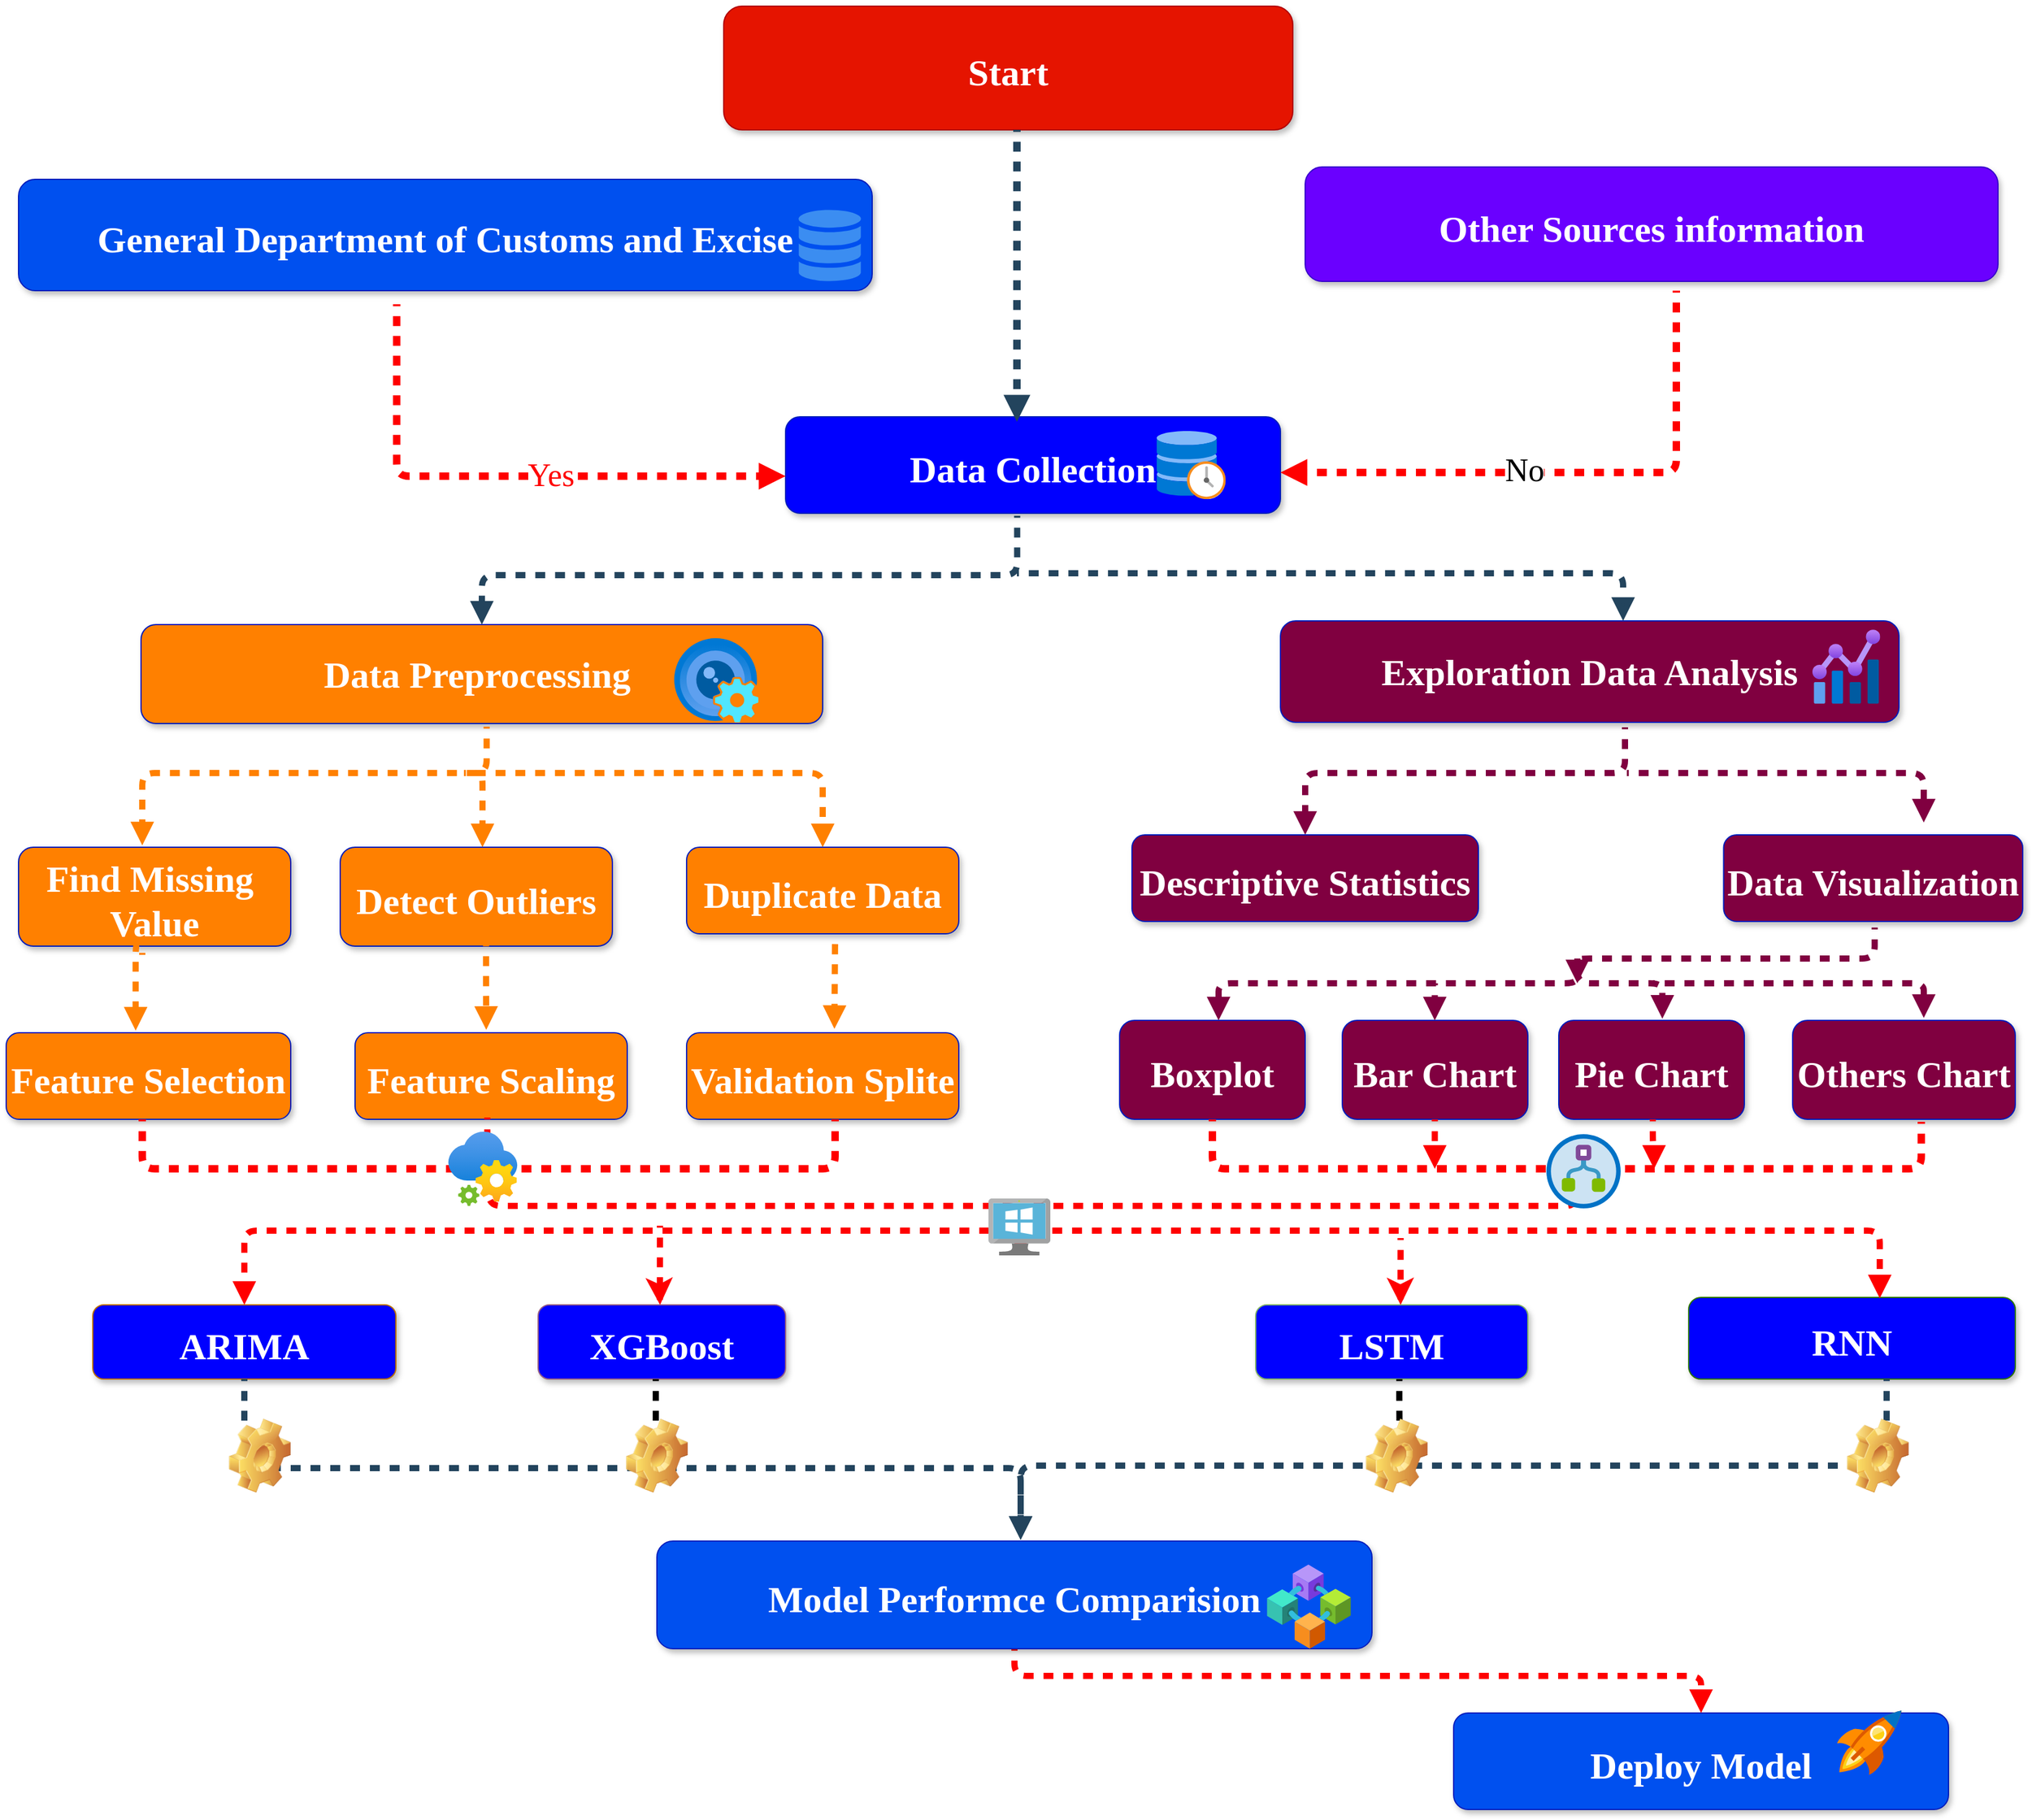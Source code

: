 <mxfile version="24.3.1" type="github" pages="3">
  <diagram name="Page-1" id="z4mll4UZlSNYKY8jVkmX">
    <mxGraphModel dx="1500" dy="746" grid="1" gridSize="10" guides="1" tooltips="1" connect="1" arrows="1" fold="1" page="1" pageScale="1" pageWidth="827" pageHeight="1169" math="0" shadow="0">
      <root>
        <mxCell id="0" />
        <mxCell id="1" parent="0" />
        <mxCell id="y6rWmXWkyfaZb9efjpmc-1" value="General Department of Customs and Excise" style="rounded=1;fillColor=#0050ef;strokeColor=#001DBC;shadow=1;fontStyle=1;fontColor=#ffffff;fontSize=30;fontFamily=Times New Roman;" parent="1" vertex="1">
          <mxGeometry x="20" y="160" width="690" height="90" as="geometry" />
        </mxCell>
        <mxCell id="y6rWmXWkyfaZb9efjpmc-2" value="ARIMA" style="rounded=1;fillColor=#0000ff;strokeColor=#BD7000;shadow=1;fontStyle=1;fontColor=#ffffff;fontSize=30;fontFamily=Times New Roman;" parent="1" vertex="1">
          <mxGeometry x="80" y="1070" width="245" height="60" as="geometry" />
        </mxCell>
        <mxCell id="y6rWmXWkyfaZb9efjpmc-3" value="RNN" style="rounded=1;fillColor=#0000ff;strokeColor=#2D7600;shadow=1;fontStyle=1;fontColor=#ffffff;fontSize=30;fontFamily=Times New Roman;" parent="1" vertex="1">
          <mxGeometry x="1370" y="1064" width="264" height="66" as="geometry" />
        </mxCell>
        <mxCell id="y6rWmXWkyfaZb9efjpmc-4" value="Deploy Model" style="rounded=1;fillColor=#0050ef;strokeColor=#001DBC;shadow=1;fontStyle=1;fontSize=30;fontFamily=Times New Roman;fontColor=#ffffff;" parent="1" vertex="1">
          <mxGeometry x="1180" y="1400" width="400" height="78" as="geometry" />
        </mxCell>
        <mxCell id="y6rWmXWkyfaZb9efjpmc-5" value="Start" style="rounded=1;shadow=1;fontStyle=1;fontSize=30;fillColor=#e51400;fillStyle=auto;fontFamily=Times New Roman;fontColor=#ffffff;strokeColor=#B20000;" parent="1" vertex="1">
          <mxGeometry x="590" y="20" width="460" height="100" as="geometry" />
        </mxCell>
        <mxCell id="y6rWmXWkyfaZb9efjpmc-6" value="Data Collection" style="rounded=1;fillColor=#0000ff;strokeColor=#001DBC;shadow=1;fontStyle=1;fontColor=#ffffff;fontSize=30;fontFamily=Times New Roman;" parent="1" vertex="1">
          <mxGeometry x="640" y="352.05" width="400" height="77.95" as="geometry" />
        </mxCell>
        <mxCell id="y6rWmXWkyfaZb9efjpmc-7" value="Other Sources information" style="rounded=1;fillColor=#6a00ff;strokeColor=#3700CC;shadow=1;fontStyle=1;fontColor=#ffffff;fontSize=30;fontFamily=Times New Roman;" parent="1" vertex="1">
          <mxGeometry x="1060" y="150" width="560" height="92.5" as="geometry" />
        </mxCell>
        <mxCell id="y6rWmXWkyfaZb9efjpmc-8" value="" style="edgeStyle=elbowEdgeStyle;elbow=vertical;strokeWidth=6;endArrow=block;endFill=1;fontStyle=1;strokeColor=#23445D;flowAnimation=1;" parent="1" edge="1">
          <mxGeometry x="22" y="165.5" width="100" height="100" as="geometry">
            <mxPoint x="827" y="120" as="sourcePoint" />
            <mxPoint x="827" y="356" as="targetPoint" />
          </mxGeometry>
        </mxCell>
        <mxCell id="y6rWmXWkyfaZb9efjpmc-9" value="" style="edgeStyle=elbowEdgeStyle;elbow=vertical;strokeWidth=6;endArrow=block;endFill=1;fontStyle=1;strokeColor=#ff0000;flowAnimation=1;fillColor=#0050ef;" parent="1" target="y6rWmXWkyfaZb9efjpmc-6" edge="1">
          <mxGeometry x="22" y="165.5" width="100" height="100" as="geometry">
            <mxPoint x="1360" y="250" as="sourcePoint" />
            <mxPoint x="984" y="406" as="targetPoint" />
            <Array as="points">
              <mxPoint x="1141" y="397" />
            </Array>
          </mxGeometry>
        </mxCell>
        <mxCell id="y6rWmXWkyfaZb9efjpmc-10" value="&lt;font style=&quot;font-size: 26px;&quot; face=&quot;Times New Roman&quot;&gt;No&lt;/font&gt;" style="edgeLabel;html=1;align=center;verticalAlign=middle;resizable=0;points=[];" parent="y6rWmXWkyfaZb9efjpmc-9" vertex="1" connectable="0">
          <mxGeometry relative="1" as="geometry">
            <mxPoint x="-37" y="-2" as="offset" />
          </mxGeometry>
        </mxCell>
        <mxCell id="y6rWmXWkyfaZb9efjpmc-11" value="" style="edgeStyle=elbowEdgeStyle;elbow=vertical;strokeWidth=6;endArrow=block;endFill=1;fontStyle=1;strokeColor=#ff0000;flowAnimation=1;shadow=0;textShadow=0;exitX=0.443;exitY=1.122;exitDx=0;exitDy=0;exitPerimeter=0;" parent="1" target="y6rWmXWkyfaZb9efjpmc-6" edge="1" source="y6rWmXWkyfaZb9efjpmc-1">
          <mxGeometry x="22" y="165.5" width="100" height="100" as="geometry">
            <mxPoint x="270" y="250" as="sourcePoint" />
            <mxPoint x="749" y="407" as="targetPoint" />
            <Array as="points">
              <mxPoint x="608" y="400" />
              <mxPoint x="580" y="403" />
              <mxPoint x="832" y="510" />
            </Array>
          </mxGeometry>
        </mxCell>
        <mxCell id="y6rWmXWkyfaZb9efjpmc-12" value="&lt;font color=&quot;#ff0000&quot; style=&quot;font-size: 26px;&quot; face=&quot;Times New Roman&quot;&gt;Yes&lt;/font&gt;" style="edgeLabel;html=1;align=center;verticalAlign=middle;resizable=0;points=[];" parent="y6rWmXWkyfaZb9efjpmc-11" vertex="1" connectable="0">
          <mxGeometry relative="1" as="geometry">
            <mxPoint x="37" y="-1" as="offset" />
          </mxGeometry>
        </mxCell>
        <mxCell id="y6rWmXWkyfaZb9efjpmc-13" value="" style="edgeStyle=elbowEdgeStyle;elbow=vertical;strokeWidth=5;endArrow=block;endFill=1;fontStyle=1;strokeColor=#ff0000;flowAnimation=1;entryX=0.5;entryY=0;entryDx=0;entryDy=0;" parent="1" target="y6rWmXWkyfaZb9efjpmc-2" edge="1">
          <mxGeometry x="22" y="165.5" width="100" height="100" as="geometry">
            <mxPoint x="830" y="990" as="sourcePoint" />
            <mxPoint x="307" y="984" as="targetPoint" />
            <Array as="points">
              <mxPoint x="520" y="1010" />
            </Array>
          </mxGeometry>
        </mxCell>
        <mxCell id="y6rWmXWkyfaZb9efjpmc-14" value="" style="edgeStyle=elbowEdgeStyle;elbow=vertical;strokeWidth=5;endArrow=block;endFill=1;fontStyle=1;strokeColor=#ff0000;flowAnimation=1;entryX=0.5;entryY=0;entryDx=0;entryDy=0;exitX=0.5;exitY=1;exitDx=0;exitDy=0;" parent="1" source="y6rWmXWkyfaZb9efjpmc-27" edge="1" target="y6rWmXWkyfaZb9efjpmc-4">
          <mxGeometry x="22" y="165.5" width="100" height="100" as="geometry">
            <mxPoint x="827" y="1363.72" as="sourcePoint" />
            <mxPoint x="1385.4" y="1383.0" as="targetPoint" />
            <Array as="points">
              <mxPoint x="1100" y="1370" />
              <mxPoint x="935" y="1337.72" />
              <mxPoint x="1056" y="1312.72" />
            </Array>
          </mxGeometry>
        </mxCell>
        <mxCell id="y6rWmXWkyfaZb9efjpmc-16" value="&lt;font style=&quot;font-size: 30px;&quot;&gt;Data Preprocessing&amp;nbsp;&lt;/font&gt;" style="whiteSpace=wrap;html=1;fontSize=25;fillColor=#ff8000;strokeColor=#001DBC;fontColor=#ffffff;rounded=1;shadow=1;fontStyle=1;fontFamily=Times New Roman;" parent="1" vertex="1">
          <mxGeometry x="119" y="520" width="551" height="80" as="geometry" />
        </mxCell>
        <mxCell id="y6rWmXWkyfaZb9efjpmc-17" value="XGBoost" style="rounded=1;fillColor=#0000ff;strokeColor=#996185;shadow=1;gradientColor=none;fontStyle=1;fontSize=30;fontFamily=Times New Roman;fontColor=#ffffff;" parent="1" vertex="1">
          <mxGeometry x="440" y="1070" width="200" height="60" as="geometry" />
        </mxCell>
        <mxCell id="y6rWmXWkyfaZb9efjpmc-20" value="LSTM" style="rounded=1;fillColor=#0000ff;strokeColor=#82b366;shadow=1;gradientColor=none;fontStyle=1;fontSize=30;fontFamily=Times New Roman;fontColor=#ffffff;" parent="1" vertex="1">
          <mxGeometry x="1020" y="1070" width="220" height="60" as="geometry" />
        </mxCell>
        <mxCell id="y6rWmXWkyfaZb9efjpmc-21" style="edgeStyle=orthogonalEdgeStyle;rounded=0;orthogonalLoop=1;jettySize=auto;html=1;strokeWidth=5;flowAnimation=1;" parent="1" edge="1">
          <mxGeometry relative="1" as="geometry">
            <mxPoint x="535.09" y="1200" as="targetPoint" />
            <mxPoint x="535.09" y="1130" as="sourcePoint" />
            <Array as="points">
              <mxPoint x="535.09" y="1160" />
              <mxPoint x="535.09" y="1160" />
            </Array>
          </mxGeometry>
        </mxCell>
        <mxCell id="y6rWmXWkyfaZb9efjpmc-27" value="Model Performce Comparision" style="rounded=1;fillColor=#0050ef;strokeColor=#001DBC;shadow=1;fontStyle=1;fontColor=#ffffff;fontSize=30;fontFamily=Times New Roman;" parent="1" vertex="1">
          <mxGeometry x="536" y="1261" width="578" height="87" as="geometry" />
        </mxCell>
        <mxCell id="y6rWmXWkyfaZb9efjpmc-28" value="" style="edgeStyle=elbowEdgeStyle;elbow=vertical;strokeWidth=5;endArrow=block;endFill=1;fontStyle=1;strokeColor=#ff0000;flowAnimation=1;entryX=0.585;entryY=0.01;entryDx=0;entryDy=0;entryPerimeter=0;" parent="1" target="y6rWmXWkyfaZb9efjpmc-3" edge="1">
          <mxGeometry x="22" y="165.5" width="100" height="100" as="geometry">
            <mxPoint x="830" y="1010" as="sourcePoint" />
            <mxPoint x="1381" y="997" as="targetPoint" />
            <Array as="points">
              <mxPoint x="1180" y="1010" />
            </Array>
          </mxGeometry>
        </mxCell>
        <mxCell id="y6rWmXWkyfaZb9efjpmc-30" value="" style="edgeStyle=elbowEdgeStyle;elbow=vertical;strokeWidth=5;endArrow=block;endFill=1;fontStyle=1;strokeColor=#23445D;flowAnimation=1;exitX=0.468;exitY=1.026;exitDx=0;exitDy=0;entryX=0.5;entryY=0;entryDx=0;entryDy=0;exitPerimeter=0;" parent="1" source="y6rWmXWkyfaZb9efjpmc-6" target="y6rWmXWkyfaZb9efjpmc-16" edge="1">
          <mxGeometry x="22" y="165.5" width="100" height="100" as="geometry">
            <mxPoint x="827.15" y="418.57" as="sourcePoint" />
            <mxPoint x="428.0" y="508.16" as="targetPoint" />
            <Array as="points">
              <mxPoint x="610" y="480" />
            </Array>
          </mxGeometry>
        </mxCell>
        <mxCell id="y6rWmXWkyfaZb9efjpmc-32" value="&lt;font style=&quot;font-size: 30px;&quot;&gt;Exploration Data Analysis&lt;/font&gt;" style="whiteSpace=wrap;html=1;fontSize=25;fillColor=#800040;strokeColor=#001DBC;fontColor=#ffffff;rounded=1;shadow=1;fontStyle=1;fontFamily=Times New Roman;" parent="1" vertex="1">
          <mxGeometry x="1040" y="517" width="500" height="82" as="geometry" />
        </mxCell>
        <mxCell id="y6rWmXWkyfaZb9efjpmc-33" value="" style="edgeStyle=elbowEdgeStyle;elbow=vertical;strokeWidth=5;endArrow=block;endFill=1;fontStyle=1;strokeColor=#23445D;flowAnimation=1;entryX=0.56;entryY=-0.043;entryDx=0;entryDy=0;entryPerimeter=0;" parent="1" edge="1">
          <mxGeometry x="22" y="165.5" width="100" height="100" as="geometry">
            <mxPoint x="827" y="478.53" as="sourcePoint" />
            <mxPoint x="1317" y="517.004" as="targetPoint" />
            <Array as="points">
              <mxPoint x="1087.5" y="478.53" />
            </Array>
          </mxGeometry>
        </mxCell>
        <mxCell id="y6rWmXWkyfaZb9efjpmc-36" value="" style="edgeStyle=elbowEdgeStyle;elbow=vertical;strokeWidth=5;endArrow=block;endFill=1;fontStyle=1;strokeColor=#ff0000;flowAnimation=1;" parent="1" edge="1">
          <mxGeometry x="22" y="165.5" width="100" height="100" as="geometry">
            <mxPoint x="400" y="960" as="sourcePoint" />
            <mxPoint x="830" y="1030" as="targetPoint" />
            <Array as="points">
              <mxPoint x="620" y="990" />
            </Array>
          </mxGeometry>
        </mxCell>
        <mxCell id="y6rWmXWkyfaZb9efjpmc-41" value="" style="edgeStyle=elbowEdgeStyle;elbow=vertical;strokeWidth=5;endArrow=block;endFill=1;fontStyle=1;strokeColor=#23445D;flowAnimation=1;exitX=0.5;exitY=1;exitDx=0;exitDy=0;" parent="1" source="y6rWmXWkyfaZb9efjpmc-2" edge="1">
          <mxGeometry x="22" y="165.5" width="100" height="100" as="geometry">
            <mxPoint x="172.995" y="1141.36" as="sourcePoint" />
            <mxPoint x="830" y="1260" as="targetPoint" />
            <Array as="points">
              <mxPoint x="839.81" y="1202" />
              <mxPoint x="673.81" y="1192" />
            </Array>
          </mxGeometry>
        </mxCell>
        <mxCell id="y6rWmXWkyfaZb9efjpmc-42" value="" style="shape=image;html=1;verticalLabelPosition=bottom;verticalAlign=top;imageAspect=0;image=img/clipart/Gear_128x128.png;sketch=1;hachureGap=4;jiggle=2;curveFitting=1;fontFamily=Architects Daughter;fontSource=https%3A%2F%2Ffonts.googleapis.com%2Fcss%3Ffamily%3DArchitects%2BDaughter;" parent="1" vertex="1">
          <mxGeometry x="190" y="1162" width="50" height="60" as="geometry" />
        </mxCell>
        <mxCell id="y6rWmXWkyfaZb9efjpmc-45" value="" style="edgeStyle=elbowEdgeStyle;elbow=vertical;strokeWidth=5;endArrow=block;endFill=1;fontStyle=1;strokeColor=#ff0000;flowAnimation=1;" parent="1" edge="1">
          <mxGeometry x="22" y="165.5" width="100" height="100" as="geometry">
            <mxPoint x="1280" y="960" as="sourcePoint" />
            <mxPoint x="830" y="1030" as="targetPoint" />
            <Array as="points">
              <mxPoint x="1050" y="990" />
            </Array>
          </mxGeometry>
        </mxCell>
        <mxCell id="y6rWmXWkyfaZb9efjpmc-47" value="" style="image;aspect=fixed;html=1;points=[];align=center;fontSize=12;image=img/lib/azure2/other/Defender_Historian.svg;" parent="1" vertex="1">
          <mxGeometry x="940" y="363.52" width="55.81" height="55.05" as="geometry" />
        </mxCell>
        <mxCell id="y6rWmXWkyfaZb9efjpmc-48" value="" style="image;aspect=fixed;html=1;points=[];align=center;fontSize=12;image=img/lib/azure2/management_governance/Metrics.svg;" parent="1" vertex="1">
          <mxGeometry x="1470" y="520" width="54.8" height="68" as="geometry" />
        </mxCell>
        <mxCell id="y6rWmXWkyfaZb9efjpmc-49" value="" style="edgeStyle=elbowEdgeStyle;elbow=vertical;strokeWidth=4;endArrow=block;endFill=1;fontStyle=1;strokeColor=#23445D;flowAnimation=1;" parent="1" edge="1">
          <mxGeometry x="22" y="165.5" width="100" height="100" as="geometry">
            <mxPoint x="880" y="915.0" as="sourcePoint" />
            <mxPoint x="880" y="915" as="targetPoint" />
            <Array as="points" />
          </mxGeometry>
        </mxCell>
        <mxCell id="y6rWmXWkyfaZb9efjpmc-51" value="" style="image;aspect=fixed;html=1;points=[];align=center;fontSize=12;image=img/lib/azure2/ai_machine_learning/Custom_Vision.svg;" parent="1" vertex="1">
          <mxGeometry x="550" y="531" width="68" height="68" as="geometry" />
        </mxCell>
        <mxCell id="y6rWmXWkyfaZb9efjpmc-53" value="" style="image;aspect=fixed;html=1;points=[];align=center;fontSize=12;image=img/lib/azure2/blockchain/Consortium.svg;" parent="1" vertex="1">
          <mxGeometry x="1029" y="1280" width="68" height="68" as="geometry" />
        </mxCell>
        <mxCell id="acaOZs-IvBvRF_PJCefd-4" value="" style="edgeStyle=elbowEdgeStyle;elbow=vertical;strokeWidth=5;endArrow=block;endFill=1;fontStyle=1;strokeColor=#23445D;flowAnimation=1;" parent="1" edge="1">
          <mxGeometry x="22" y="165.5" width="100" height="100" as="geometry">
            <mxPoint x="1530" y="1130" as="sourcePoint" />
            <mxPoint x="830" y="1260" as="targetPoint" />
            <Array as="points">
              <mxPoint x="1180" y="1200" />
            </Array>
          </mxGeometry>
        </mxCell>
        <mxCell id="acaOZs-IvBvRF_PJCefd-5" style="edgeStyle=orthogonalEdgeStyle;rounded=0;orthogonalLoop=1;jettySize=auto;html=1;strokeWidth=5;flowAnimation=1;" parent="1" edge="1">
          <mxGeometry relative="1" as="geometry">
            <mxPoint x="1136.37" y="1194" as="targetPoint" />
            <mxPoint x="1136.14" y="1130" as="sourcePoint" />
            <Array as="points">
              <mxPoint x="1136.37" y="1144" />
              <mxPoint x="1136.37" y="1144" />
            </Array>
          </mxGeometry>
        </mxCell>
        <mxCell id="acaOZs-IvBvRF_PJCefd-6" style="edgeStyle=orthogonalEdgeStyle;rounded=0;orthogonalLoop=1;jettySize=auto;html=1;strokeWidth=5;flowAnimation=1;strokeColor=#ff0000;" parent="1" edge="1">
          <mxGeometry relative="1" as="geometry">
            <mxPoint x="1137.14" y="1070" as="targetPoint" />
            <mxPoint x="1137.14" y="1016" as="sourcePoint" />
            <Array as="points">
              <mxPoint x="1137.14" y="1066" />
              <mxPoint x="1137.14" y="1066" />
            </Array>
          </mxGeometry>
        </mxCell>
        <mxCell id="acaOZs-IvBvRF_PJCefd-7" style="edgeStyle=orthogonalEdgeStyle;rounded=0;orthogonalLoop=1;jettySize=auto;html=1;strokeWidth=5;flowAnimation=1;strokeColor=#ff0000;" parent="1" edge="1">
          <mxGeometry relative="1" as="geometry">
            <mxPoint x="538.53" y="1070" as="targetPoint" />
            <mxPoint x="538.44" y="1006" as="sourcePoint" />
            <Array as="points">
              <mxPoint x="538.53" y="1066" />
              <mxPoint x="538.53" y="1066" />
            </Array>
          </mxGeometry>
        </mxCell>
        <mxCell id="dQYnVaafUB5beC0OtBWZ-1" value="" style="edgeStyle=elbowEdgeStyle;elbow=vertical;strokeWidth=5;endArrow=block;endFill=1;fontStyle=1;strokeColor=#ff8000;flowAnimation=1;exitX=0.507;exitY=1.032;exitDx=0;exitDy=0;exitPerimeter=0;" edge="1" parent="1" source="y6rWmXWkyfaZb9efjpmc-16">
          <mxGeometry x="22" y="165.5" width="100" height="100" as="geometry">
            <mxPoint x="280" y="610" as="sourcePoint" />
            <mxPoint x="120" y="698.5" as="targetPoint" />
            <Array as="points">
              <mxPoint x="200" y="640" />
            </Array>
          </mxGeometry>
        </mxCell>
        <mxCell id="dQYnVaafUB5beC0OtBWZ-3" value="" style="edgeStyle=elbowEdgeStyle;elbow=vertical;strokeWidth=5;endArrow=block;endFill=1;fontStyle=1;strokeColor=#ff8000;flowAnimation=1;entryX=0.5;entryY=0;entryDx=0;entryDy=0;" edge="1" parent="1">
          <mxGeometry x="22" y="165.5" width="100" height="100" as="geometry">
            <mxPoint x="390" y="640" as="sourcePoint" />
            <mxPoint x="395.0" y="700" as="targetPoint" />
            <Array as="points">
              <mxPoint x="425" y="640" />
            </Array>
          </mxGeometry>
        </mxCell>
        <mxCell id="dQYnVaafUB5beC0OtBWZ-5" value="Feature Selection" style="rounded=1;fillColor=#ff8000;strokeColor=#001DBC;shadow=1;fontStyle=1;fontColor=#ffffff;fontSize=30;fontFamily=Times New Roman;" vertex="1" parent="1">
          <mxGeometry x="10" y="850" width="230" height="70" as="geometry" />
        </mxCell>
        <mxCell id="dQYnVaafUB5beC0OtBWZ-6" value="Detect Outliers" style="rounded=1;fillColor=#ff8000;strokeColor=#001DBC;shadow=1;fontStyle=1;fontColor=#ffffff;fontSize=30;fontFamily=Times New Roman;" vertex="1" parent="1">
          <mxGeometry x="280" y="700" width="220" height="80" as="geometry" />
        </mxCell>
        <mxCell id="dQYnVaafUB5beC0OtBWZ-7" value="" style="edgeStyle=elbowEdgeStyle;elbow=vertical;strokeWidth=5;endArrow=block;endFill=1;fontStyle=1;strokeColor=#ff8000;flowAnimation=1;entryX=0.5;entryY=0;entryDx=0;entryDy=0;" edge="1" parent="1" target="dQYnVaafUB5beC0OtBWZ-8">
          <mxGeometry x="22" y="165.5" width="100" height="100" as="geometry">
            <mxPoint x="380" y="640" as="sourcePoint" />
            <mxPoint x="620" y="690" as="targetPoint" />
            <Array as="points">
              <mxPoint x="677" y="640" />
            </Array>
          </mxGeometry>
        </mxCell>
        <mxCell id="dQYnVaafUB5beC0OtBWZ-8" value="Duplicate Data" style="rounded=1;fillColor=#ff8000;strokeColor=#001DBC;shadow=1;fontStyle=1;fontColor=#ffffff;fontSize=30;fontFamily=Times New Roman;" vertex="1" parent="1">
          <mxGeometry x="560" y="700" width="220" height="70" as="geometry" />
        </mxCell>
        <mxCell id="dQYnVaafUB5beC0OtBWZ-9" value="Find Missing &#xa;Value" style="rounded=1;fillColor=#ff8000;strokeColor=#001DBC;shadow=1;fontStyle=1;fontColor=#ffffff;fontSize=30;fontFamily=Times New Roman;" vertex="1" parent="1">
          <mxGeometry x="20" y="700" width="220" height="80" as="geometry" />
        </mxCell>
        <mxCell id="dQYnVaafUB5beC0OtBWZ-10" value="Feature Scaling" style="rounded=1;fillColor=#ff8000;strokeColor=#001DBC;shadow=1;fontStyle=1;fontColor=#ffffff;fontSize=30;fontFamily=Times New Roman;" vertex="1" parent="1">
          <mxGeometry x="292" y="850" width="220" height="70" as="geometry" />
        </mxCell>
        <mxCell id="dQYnVaafUB5beC0OtBWZ-11" value="Validation Splite" style="rounded=1;fillColor=#ff8000;strokeColor=#001DBC;shadow=1;fontStyle=1;fontColor=#ffffff;fontSize=30;fontFamily=Times New Roman;" vertex="1" parent="1">
          <mxGeometry x="560" y="850" width="220" height="70" as="geometry" />
        </mxCell>
        <mxCell id="dQYnVaafUB5beC0OtBWZ-12" value="" style="edgeStyle=elbowEdgeStyle;elbow=vertical;strokeWidth=5;endArrow=block;endFill=1;fontStyle=1;strokeColor=#ff8000;flowAnimation=1;entryX=0.455;entryY=-0.025;entryDx=0;entryDy=0;entryPerimeter=0;" edge="1" parent="1" target="dQYnVaafUB5beC0OtBWZ-5">
          <mxGeometry x="22" y="165.5" width="100" height="100" as="geometry">
            <mxPoint x="120" y="787" as="sourcePoint" />
            <mxPoint x="120" y="837" as="targetPoint" />
            <Array as="points">
              <mxPoint x="200" y="778.5" />
            </Array>
          </mxGeometry>
        </mxCell>
        <mxCell id="dQYnVaafUB5beC0OtBWZ-13" value="" style="edgeStyle=elbowEdgeStyle;elbow=vertical;strokeWidth=5;endArrow=block;endFill=1;fontStyle=1;strokeColor=#ff8000;flowAnimation=1;entryX=0.482;entryY=-0.034;entryDx=0;entryDy=0;entryPerimeter=0;" edge="1" parent="1" target="dQYnVaafUB5beC0OtBWZ-10">
          <mxGeometry x="22" y="165.5" width="100" height="100" as="geometry">
            <mxPoint x="397.89" y="778.5" as="sourcePoint" />
            <mxPoint x="397.89" y="828.5" as="targetPoint" />
            <Array as="points" />
          </mxGeometry>
        </mxCell>
        <mxCell id="dQYnVaafUB5beC0OtBWZ-14" value="" style="edgeStyle=elbowEdgeStyle;elbow=vertical;strokeWidth=5;endArrow=block;endFill=1;fontStyle=1;strokeColor=#ff8000;flowAnimation=1;entryX=0.543;entryY=-0.044;entryDx=0;entryDy=0;entryPerimeter=0;" edge="1" parent="1" target="dQYnVaafUB5beC0OtBWZ-11">
          <mxGeometry x="22" y="165.5" width="100" height="100" as="geometry">
            <mxPoint x="680" y="780" as="sourcePoint" />
            <mxPoint x="680" y="830" as="targetPoint" />
            <Array as="points">
              <mxPoint x="760" y="771.5" />
            </Array>
          </mxGeometry>
        </mxCell>
        <mxCell id="dQYnVaafUB5beC0OtBWZ-15" value="" style="edgeStyle=elbowEdgeStyle;elbow=vertical;strokeWidth=6;endArrow=block;endFill=1;fontStyle=1;strokeColor=#ff0000;flowAnimation=1;shadow=0;textShadow=0;" edge="1" parent="1">
          <mxGeometry x="22" y="165.5" width="100" height="100" as="geometry">
            <mxPoint x="120" y="920" as="sourcePoint" />
            <mxPoint x="400" y="970" as="targetPoint" />
            <Array as="points">
              <mxPoint x="250" y="960" />
              <mxPoint x="430" y="1063" />
              <mxPoint x="682" y="1170" />
            </Array>
          </mxGeometry>
        </mxCell>
        <mxCell id="dQYnVaafUB5beC0OtBWZ-17" value="" style="edgeStyle=elbowEdgeStyle;elbow=vertical;strokeWidth=5;endArrow=block;endFill=1;fontStyle=1;strokeColor=#ff0000;flowAnimation=1;" edge="1" parent="1">
          <mxGeometry x="22" y="165.5" width="100" height="100" as="geometry">
            <mxPoint x="398.89" y="918.5" as="sourcePoint" />
            <mxPoint x="398.89" y="968.5" as="targetPoint" />
            <Array as="points" />
          </mxGeometry>
        </mxCell>
        <mxCell id="dQYnVaafUB5beC0OtBWZ-18" value="" style="edgeStyle=elbowEdgeStyle;elbow=vertical;strokeWidth=6;endArrow=block;endFill=1;fontStyle=1;strokeColor=#ff0000;flowAnimation=1;fillColor=#0050ef;" edge="1" parent="1">
          <mxGeometry x="22" y="165.5" width="100" height="100" as="geometry">
            <mxPoint x="680" y="920" as="sourcePoint" />
            <mxPoint x="380" y="960" as="targetPoint" />
            <Array as="points">
              <mxPoint x="619" y="960" />
            </Array>
          </mxGeometry>
        </mxCell>
        <mxCell id="VPiQwcCFB3sAaOnDQ4U8-1" value="" style="edgeStyle=elbowEdgeStyle;elbow=vertical;strokeWidth=5;endArrow=block;endFill=1;fontStyle=1;strokeColor=#800040;flowAnimation=1;exitX=0.557;exitY=1.049;exitDx=0;exitDy=0;exitPerimeter=0;" edge="1" parent="1" source="y6rWmXWkyfaZb9efjpmc-32" target="VPiQwcCFB3sAaOnDQ4U8-2">
          <mxGeometry x="22" y="165.5" width="100" height="100" as="geometry">
            <mxPoint x="1394" y="600.032" as="sourcePoint" />
            <mxPoint x="1114" y="690" as="targetPoint" />
            <Array as="points">
              <mxPoint x="1274" y="640" />
            </Array>
          </mxGeometry>
        </mxCell>
        <mxCell id="VPiQwcCFB3sAaOnDQ4U8-2" value="Descriptive Statistics" style="rounded=1;fillColor=#800040;strokeColor=#001DBC;shadow=1;fontStyle=1;fontColor=#ffffff;fontSize=30;fontFamily=Times New Roman;" vertex="1" parent="1">
          <mxGeometry x="920" y="690" width="280" height="70" as="geometry" />
        </mxCell>
        <mxCell id="VPiQwcCFB3sAaOnDQ4U8-3" value="" style="edgeStyle=elbowEdgeStyle;elbow=vertical;strokeWidth=5;endArrow=block;endFill=1;fontStyle=1;strokeColor=#800040;flowAnimation=1;" edge="1" parent="1">
          <mxGeometry x="22" y="165.5" width="100" height="100" as="geometry">
            <mxPoint x="1320" y="640" as="sourcePoint" />
            <mxPoint x="1560" y="680" as="targetPoint" />
            <Array as="points">
              <mxPoint x="1400" y="640" />
            </Array>
          </mxGeometry>
        </mxCell>
        <mxCell id="VPiQwcCFB3sAaOnDQ4U8-5" value="Data Visualization" style="rounded=1;fillColor=#800040;strokeColor=#001DBC;shadow=1;fontStyle=1;fontColor=#ffffff;fontSize=30;fontFamily=Times New Roman;" vertex="1" parent="1">
          <mxGeometry x="1398.25" y="690" width="241.75" height="70" as="geometry" />
        </mxCell>
        <mxCell id="VPiQwcCFB3sAaOnDQ4U8-6" value="Boxplot" style="rounded=1;fillColor=#800040;strokeColor=#001DBC;shadow=1;fontStyle=1;fontColor=#ffffff;fontSize=30;fontFamily=Times New Roman;" vertex="1" parent="1">
          <mxGeometry x="910" y="840" width="150" height="80" as="geometry" />
        </mxCell>
        <mxCell id="VPiQwcCFB3sAaOnDQ4U8-7" value="Bar Chart" style="rounded=1;fillColor=#800040;strokeColor=#001DBC;shadow=1;fontStyle=1;fontColor=#ffffff;fontSize=30;fontFamily=Times New Roman;" vertex="1" parent="1">
          <mxGeometry x="1090" y="840" width="150" height="80" as="geometry" />
        </mxCell>
        <mxCell id="VPiQwcCFB3sAaOnDQ4U8-8" value="Pie Chart" style="rounded=1;fillColor=#800040;strokeColor=#001DBC;shadow=1;fontStyle=1;fontColor=#ffffff;fontSize=30;fontFamily=Times New Roman;" vertex="1" parent="1">
          <mxGeometry x="1265" y="840" width="150" height="80" as="geometry" />
        </mxCell>
        <mxCell id="VPiQwcCFB3sAaOnDQ4U8-9" value="Others Chart" style="rounded=1;fillColor=#800040;strokeColor=#001DBC;shadow=1;fontStyle=1;fontColor=#ffffff;fontSize=30;fontFamily=Times New Roman;" vertex="1" parent="1">
          <mxGeometry x="1454" y="840" width="180" height="80" as="geometry" />
        </mxCell>
        <mxCell id="1zpK5hdM9oiqVAd0fvpJ-2" value="" style="edgeStyle=elbowEdgeStyle;elbow=vertical;strokeWidth=5;endArrow=block;endFill=1;fontStyle=1;strokeColor=#800040;flowAnimation=1;" edge="1" parent="1">
          <mxGeometry x="22" y="165.5" width="100" height="100" as="geometry">
            <mxPoint x="1280" y="800" as="sourcePoint" />
            <mxPoint x="990" y="840" as="targetPoint" />
            <Array as="points">
              <mxPoint x="1180" y="810" />
            </Array>
          </mxGeometry>
        </mxCell>
        <mxCell id="1zpK5hdM9oiqVAd0fvpJ-3" value="" style="edgeStyle=elbowEdgeStyle;elbow=vertical;strokeWidth=5;endArrow=block;endFill=1;fontStyle=1;strokeColor=#800040;flowAnimation=1;" edge="1" parent="1">
          <mxGeometry x="22" y="165.5" width="100" height="100" as="geometry">
            <mxPoint x="1164.76" y="810" as="sourcePoint" />
            <mxPoint x="1164.76" y="840" as="targetPoint" />
            <Array as="points">
              <mxPoint x="981.76" y="830" />
            </Array>
          </mxGeometry>
        </mxCell>
        <mxCell id="1zpK5hdM9oiqVAd0fvpJ-4" value="" style="edgeStyle=elbowEdgeStyle;elbow=vertical;strokeWidth=5;endArrow=block;endFill=1;fontStyle=1;strokeColor=#800040;flowAnimation=1;entryX=0.558;entryY=-0.017;entryDx=0;entryDy=0;entryPerimeter=0;" edge="1" parent="1" target="VPiQwcCFB3sAaOnDQ4U8-8">
          <mxGeometry x="22" y="165.5" width="100" height="100" as="geometry">
            <mxPoint x="1280" y="790" as="sourcePoint" />
            <mxPoint x="1360" y="830" as="targetPoint" />
            <Array as="points">
              <mxPoint x="1310" y="810" />
            </Array>
          </mxGeometry>
        </mxCell>
        <mxCell id="1zpK5hdM9oiqVAd0fvpJ-5" value="" style="edgeStyle=elbowEdgeStyle;elbow=vertical;strokeWidth=5;endArrow=block;endFill=1;fontStyle=1;strokeColor=#800040;flowAnimation=1;exitX=0.505;exitY=1.07;exitDx=0;exitDy=0;exitPerimeter=0;" edge="1" parent="1" source="VPiQwcCFB3sAaOnDQ4U8-5">
          <mxGeometry x="22" y="165.5" width="100" height="100" as="geometry">
            <mxPoint x="1565.2" y="780" as="sourcePoint" />
            <mxPoint x="1280" y="810" as="targetPoint" />
            <Array as="points">
              <mxPoint x="1400" y="790" />
            </Array>
          </mxGeometry>
        </mxCell>
        <mxCell id="1zpK5hdM9oiqVAd0fvpJ-6" value="" style="edgeStyle=elbowEdgeStyle;elbow=vertical;strokeWidth=5;endArrow=block;endFill=1;fontStyle=1;strokeColor=#800040;flowAnimation=1;entryX=0.589;entryY=-0.025;entryDx=0;entryDy=0;entryPerimeter=0;" edge="1" parent="1" target="VPiQwcCFB3sAaOnDQ4U8-9">
          <mxGeometry x="22" y="165.5" width="100" height="100" as="geometry">
            <mxPoint x="1341" y="810" as="sourcePoint" />
            <mxPoint x="1570" y="850" as="targetPoint" />
            <Array as="points">
              <mxPoint x="1421" y="810" />
            </Array>
          </mxGeometry>
        </mxCell>
        <mxCell id="1zpK5hdM9oiqVAd0fvpJ-7" value="" style="edgeStyle=elbowEdgeStyle;elbow=vertical;strokeWidth=6;endArrow=block;endFill=1;fontStyle=1;strokeColor=#ff0000;flowAnimation=1;shadow=0;textShadow=0;exitX=0.5;exitY=1;exitDx=0;exitDy=0;" edge="1" parent="1" source="VPiQwcCFB3sAaOnDQ4U8-6">
          <mxGeometry x="22" y="165.5" width="100" height="100" as="geometry">
            <mxPoint x="970" y="930" as="sourcePoint" />
            <mxPoint x="1280" y="960" as="targetPoint" />
            <Array as="points">
              <mxPoint x="1120" y="960" />
              <mxPoint x="1280" y="1073" />
              <mxPoint x="1532" y="1180" />
            </Array>
          </mxGeometry>
        </mxCell>
        <mxCell id="1zpK5hdM9oiqVAd0fvpJ-8" value="" style="edgeStyle=elbowEdgeStyle;elbow=vertical;strokeWidth=5;endArrow=block;endFill=1;fontStyle=1;strokeColor=#ff0000;flowAnimation=1;" edge="1" parent="1">
          <mxGeometry x="22" y="165.5" width="100" height="100" as="geometry">
            <mxPoint x="1164.76" y="920" as="sourcePoint" />
            <mxPoint x="1164.76" y="960" as="targetPoint" />
            <Array as="points" />
          </mxGeometry>
        </mxCell>
        <mxCell id="1zpK5hdM9oiqVAd0fvpJ-9" value="" style="edgeStyle=elbowEdgeStyle;elbow=vertical;strokeWidth=5;endArrow=block;endFill=1;fontStyle=1;strokeColor=#ff0000;flowAnimation=1;" edge="1" parent="1">
          <mxGeometry x="22" y="165.5" width="100" height="100" as="geometry">
            <mxPoint x="1341" y="920" as="sourcePoint" />
            <mxPoint x="1342" y="960" as="targetPoint" />
            <Array as="points" />
          </mxGeometry>
        </mxCell>
        <mxCell id="1zpK5hdM9oiqVAd0fvpJ-10" value="" style="edgeStyle=elbowEdgeStyle;elbow=vertical;strokeWidth=6;endArrow=block;endFill=1;fontStyle=1;strokeColor=#ff0000;flowAnimation=1;fillColor=#0050ef;exitX=0.578;exitY=1.025;exitDx=0;exitDy=0;exitPerimeter=0;" edge="1" parent="1" source="VPiQwcCFB3sAaOnDQ4U8-9">
          <mxGeometry x="22" y="165.5" width="100" height="100" as="geometry">
            <mxPoint x="1580" y="920" as="sourcePoint" />
            <mxPoint x="1280" y="960" as="targetPoint" />
            <Array as="points">
              <mxPoint x="1519" y="960" />
            </Array>
          </mxGeometry>
        </mxCell>
        <mxCell id="1zpK5hdM9oiqVAd0fvpJ-19" value="" style="shape=image;html=1;verticalLabelPosition=bottom;verticalAlign=top;imageAspect=0;image=img/clipart/Gear_128x128.png;sketch=1;hachureGap=4;jiggle=2;curveFitting=1;fontFamily=Architects Daughter;fontSource=https%3A%2F%2Ffonts.googleapis.com%2Fcss%3Ffamily%3DArchitects%2BDaughter;" vertex="1" parent="1">
          <mxGeometry x="511" y="1162" width="50" height="60" as="geometry" />
        </mxCell>
        <mxCell id="1zpK5hdM9oiqVAd0fvpJ-20" value="" style="shape=image;html=1;verticalLabelPosition=bottom;verticalAlign=top;imageAspect=0;image=img/clipart/Gear_128x128.png;sketch=1;hachureGap=4;jiggle=2;curveFitting=1;fontFamily=Architects Daughter;fontSource=https%3A%2F%2Ffonts.googleapis.com%2Fcss%3Ffamily%3DArchitects%2BDaughter;" vertex="1" parent="1">
          <mxGeometry x="1109" y="1162" width="50" height="60" as="geometry" />
        </mxCell>
        <mxCell id="1zpK5hdM9oiqVAd0fvpJ-23" value="" style="shape=image;html=1;verticalLabelPosition=bottom;verticalAlign=top;imageAspect=0;image=img/clipart/Gear_128x128.png;sketch=1;hachureGap=4;jiggle=2;curveFitting=1;fontFamily=Architects Daughter;fontSource=https%3A%2F%2Ffonts.googleapis.com%2Fcss%3Ffamily%3DArchitects%2BDaughter;" vertex="1" parent="1">
          <mxGeometry x="1497.9" y="1162" width="50" height="60" as="geometry" />
        </mxCell>
        <mxCell id="POoyYZKawInNMYTmsl-T-1" value="" style="image;aspect=fixed;html=1;points=[];align=center;fontSize=12;image=img/lib/azure2/integration/App_Configuration.svg;" vertex="1" parent="1">
          <mxGeometry x="367" y="930" width="56.48" height="60" as="geometry" />
        </mxCell>
        <mxCell id="POoyYZKawInNMYTmsl-T-2" value="" style="image;sketch=0;aspect=fixed;html=1;points=[];align=center;fontSize=12;image=img/lib/mscae/Quick_Start_Center.svg;" vertex="1" parent="1">
          <mxGeometry x="1490" y="1398" width="52" height="52" as="geometry" />
        </mxCell>
        <mxCell id="POoyYZKawInNMYTmsl-T-3" value="" style="sketch=0;html=1;aspect=fixed;strokeColor=none;shadow=0;fillColor=#3B8DF1;verticalAlign=top;labelPosition=center;verticalLabelPosition=bottom;shape=mxgraph.gcp2.cloud_monitoring" vertex="1" parent="1">
          <mxGeometry x="650" y="184.72" width="52" height="57.78" as="geometry" />
        </mxCell>
        <mxCell id="POoyYZKawInNMYTmsl-T-5" value="" style="image;sketch=0;aspect=fixed;html=1;points=[];align=center;fontSize=12;image=img/lib/mscae/Integration_Service_Environments.svg;" vertex="1" parent="1">
          <mxGeometry x="1255" y="932" width="60" height="60" as="geometry" />
        </mxCell>
        <mxCell id="POoyYZKawInNMYTmsl-T-6" value="" style="image;sketch=0;aspect=fixed;html=1;points=[];align=center;fontSize=12;image=img/lib/mscae/VirtualMachineWindows.svg;" vertex="1" parent="1">
          <mxGeometry x="804" y="984" width="50" height="46" as="geometry" />
        </mxCell>
      </root>
    </mxGraphModel>
  </diagram>
  <diagram name="Data Preprocessing" id="qKNTw7z7xSjgCfAUhEj2">
    <mxGraphModel dx="2625" dy="1305" grid="1" gridSize="10" guides="1" tooltips="1" connect="1" arrows="1" fold="1" page="1" pageScale="1" pageWidth="827" pageHeight="1169" math="0" shadow="0">
      <root>
        <mxCell id="crlpY1BxxXNODYjE01ff-0" />
        <mxCell id="crlpY1BxxXNODYjE01ff-1" parent="crlpY1BxxXNODYjE01ff-0" />
        <mxCell id="crlpY1BxxXNODYjE01ff-2" value="Find/Fill Missing Value" style="rounded=1;fillColor=#0050ef;strokeColor=#001DBC;shadow=1;fontStyle=1;fontColor=#ffffff;fontSize=30;fontFamily=Times New Roman;" parent="crlpY1BxxXNODYjE01ff-1" vertex="1">
          <mxGeometry x="60" y="474.5" width="580" height="95.5" as="geometry" />
        </mxCell>
        <mxCell id="crlpY1BxxXNODYjE01ff-3" value="Categories Data" style="rounded=1;fillColor=#c0c0c0;strokeColor=#BD7000;shadow=1;fontStyle=1;fontColor=#ffffff;fontSize=30;fontFamily=Times New Roman;" parent="crlpY1BxxXNODYjE01ff-1" vertex="1">
          <mxGeometry x="67" y="940" width="573" height="100" as="geometry" />
        </mxCell>
        <mxCell id="crlpY1BxxXNODYjE01ff-4" value="Feature Scaling" style="rounded=1;fillColor=#ff00ff;strokeColor=#2D7600;shadow=1;fontStyle=1;fontColor=#ffffff;fontSize=30;fontFamily=Times New Roman;" parent="crlpY1BxxXNODYjE01ff-1" vertex="1">
          <mxGeometry x="1040" y="954" width="510" height="96" as="geometry" />
        </mxCell>
        <mxCell id="crlpY1BxxXNODYjE01ff-5" value="Validation Split" style="rounded=1;fillColor=#0080ff;strokeColor=#001DBC;shadow=1;fontStyle=1;fontSize=30;fontFamily=Times New Roman;fontColor=#ffffff;" parent="crlpY1BxxXNODYjE01ff-1" vertex="1">
          <mxGeometry x="1040.3" y="1190" width="509.7" height="100" as="geometry" />
        </mxCell>
        <mxCell id="crlpY1BxxXNODYjE01ff-6" value="Database" style="rounded=1;shadow=1;fontStyle=1;fontSize=33;fillColor=#e51400;fillStyle=auto;fontFamily=Times New Roman;fontColor=#ffffff;strokeColor=#B20000;" parent="crlpY1BxxXNODYjE01ff-1" vertex="1">
          <mxGeometry x="640" y="40" width="440" height="80" as="geometry" />
        </mxCell>
        <mxCell id="crlpY1BxxXNODYjE01ff-7" value="Data Preprocessing" style="rounded=1;fillColor=#ccdb13;strokeColor=#001DBC;shadow=1;fontStyle=1;fontColor=#ffffff;fontSize=30;fontFamily=Times New Roman;" parent="crlpY1BxxXNODYjE01ff-1" vertex="1">
          <mxGeometry x="641.53" y="280" width="370" height="78" as="geometry" />
        </mxCell>
        <mxCell id="crlpY1BxxXNODYjE01ff-8" value="Duplicate and Low Variation data" style="rounded=1;fillColor=#400080;strokeColor=#3700CC;shadow=1;fontStyle=1;fontColor=#ffffff;fontSize=30;fontFamily=Times New Roman;" parent="crlpY1BxxXNODYjE01ff-1" vertex="1">
          <mxGeometry x="1040" y="474.5" width="530" height="95.5" as="geometry" />
        </mxCell>
        <mxCell id="crlpY1BxxXNODYjE01ff-9" value="" style="edgeStyle=elbowEdgeStyle;elbow=vertical;strokeWidth=6;endArrow=block;endFill=1;fontStyle=1;strokeColor=#23445D;flowAnimation=1;" parent="crlpY1BxxXNODYjE01ff-1" edge="1">
          <mxGeometry x="22" y="165.5" width="100" height="100" as="geometry">
            <mxPoint x="827.43" y="118" as="sourcePoint" />
            <mxPoint x="827" y="280" as="targetPoint" />
          </mxGeometry>
        </mxCell>
        <mxCell id="crlpY1BxxXNODYjE01ff-12" value="" style="edgeStyle=elbowEdgeStyle;elbow=vertical;strokeWidth=6;endArrow=block;endFill=1;fontStyle=1;strokeColor=#0000ff;flowAnimation=1;shadow=0;textShadow=0;entryX=0.446;entryY=0.022;entryDx=0;entryDy=0;entryPerimeter=0;" parent="crlpY1BxxXNODYjE01ff-1" target="crlpY1BxxXNODYjE01ff-2" edge="1">
          <mxGeometry x="22" y="165.5" width="100" height="100" as="geometry">
            <mxPoint x="820" y="400" as="sourcePoint" />
            <mxPoint x="340" y="370" as="targetPoint" />
            <Array as="points">
              <mxPoint x="560" y="400" />
              <mxPoint x="540" y="363" />
              <mxPoint x="792" y="470" />
            </Array>
          </mxGeometry>
        </mxCell>
        <mxCell id="crlpY1BxxXNODYjE01ff-13" value="&lt;font style=&quot;font-size: 26px;&quot; face=&quot;Times New Roman&quot;&gt;Yes&lt;/font&gt;" style="edgeLabel;html=1;align=center;verticalAlign=middle;resizable=0;points=[];" parent="crlpY1BxxXNODYjE01ff-12" vertex="1" connectable="0">
          <mxGeometry relative="1" as="geometry">
            <mxPoint x="37" y="-1" as="offset" />
          </mxGeometry>
        </mxCell>
        <mxCell id="crlpY1BxxXNODYjE01ff-14" value="" style="edgeStyle=elbowEdgeStyle;elbow=vertical;strokeWidth=6;endArrow=block;endFill=1;fontStyle=1;strokeColor=#808080;flowAnimation=1;entryX=0.449;entryY=0.035;entryDx=0;entryDy=0;entryPerimeter=0;" parent="crlpY1BxxXNODYjE01ff-1" source="crlpY1BxxXNODYjE01ff-51" target="crlpY1BxxXNODYjE01ff-3" edge="1">
          <mxGeometry x="22" y="165.5" width="100" height="100" as="geometry">
            <mxPoint x="830" y="620" as="sourcePoint" />
            <mxPoint x="267" y="944" as="targetPoint" />
            <Array as="points">
              <mxPoint x="580" y="880" />
              <mxPoint x="570" y="900" />
            </Array>
          </mxGeometry>
        </mxCell>
        <mxCell id="crlpY1BxxXNODYjE01ff-15" value="" style="edgeStyle=elbowEdgeStyle;elbow=vertical;strokeWidth=6;endArrow=block;endFill=1;fontStyle=1;strokeColor=#0080ff;flowAnimation=1;entryX=0.557;entryY=0;entryDx=0;entryDy=0;entryPerimeter=0;" parent="crlpY1BxxXNODYjE01ff-1" edge="1">
          <mxGeometry x="22" y="165.5" width="100" height="100" as="geometry">
            <mxPoint x="830" y="1090" as="sourcePoint" />
            <mxPoint x="1355.203" y="1190" as="targetPoint" />
            <Array as="points">
              <mxPoint x="915" y="1097" />
              <mxPoint x="1036" y="1072" />
            </Array>
          </mxGeometry>
        </mxCell>
        <mxCell id="crlpY1BxxXNODYjE01ff-17" value="Incorrect and Irrelevent data" style="whiteSpace=wrap;html=1;fontSize=30;fillColor=#eb7203;strokeColor=#001DBC;fontColor=#ffffff;rounded=1;shadow=1;fontStyle=1;fontFamily=Times New Roman;" parent="crlpY1BxxXNODYjE01ff-1" vertex="1">
          <mxGeometry x="67" y="704.5" width="573" height="105.5" as="geometry" />
        </mxCell>
        <mxCell id="crlpY1BxxXNODYjE01ff-28" value="Feature Selection " style="rounded=1;fillColor=#b5b836;strokeColor=#001DBC;shadow=1;fontStyle=1;fontColor=#ffffff;fontSize=30;fontFamily=Times New Roman;" parent="crlpY1BxxXNODYjE01ff-1" vertex="1">
          <mxGeometry x="80" y="1200" width="570" height="100" as="geometry" />
        </mxCell>
        <mxCell id="crlpY1BxxXNODYjE01ff-29" value="" style="edgeStyle=elbowEdgeStyle;elbow=vertical;strokeWidth=5;endArrow=block;endFill=1;fontStyle=1;strokeColor=#ff00ff;flowAnimation=1;exitX=0.816;exitY=0.317;exitDx=0;exitDy=0;exitPerimeter=0;" parent="crlpY1BxxXNODYjE01ff-1" source="crlpY1BxxXNODYjE01ff-51" edge="1">
          <mxGeometry x="22" y="165.5" width="100" height="100" as="geometry">
            <mxPoint x="875.09" y="878.4" as="sourcePoint" />
            <mxPoint x="1360" y="950" as="targetPoint" />
            <Array as="points">
              <mxPoint x="1062" y="878.4" />
            </Array>
          </mxGeometry>
        </mxCell>
        <mxCell id="crlpY1BxxXNODYjE01ff-31" value="" style="edgeStyle=elbowEdgeStyle;elbow=vertical;strokeWidth=6;endArrow=block;endFill=1;fontStyle=1;strokeColor=#ff8000;flowAnimation=1;" parent="crlpY1BxxXNODYjE01ff-1" edge="1">
          <mxGeometry x="22" y="165.5" width="100" height="100" as="geometry">
            <mxPoint x="830" y="590" as="sourcePoint" />
            <mxPoint x="320" y="704" as="targetPoint" />
            <Array as="points">
              <mxPoint x="682.88" y="614.31" />
            </Array>
          </mxGeometry>
        </mxCell>
        <mxCell id="crlpY1BxxXNODYjE01ff-32" value="&lt;i&gt;&lt;font style=&quot;font-size: 26px;&quot; face=&quot;Times New Roman&quot;&gt;Yes&lt;/font&gt;&lt;/i&gt;" style="edgeLabel;html=1;align=center;verticalAlign=middle;resizable=0;points=[];" parent="crlpY1BxxXNODYjE01ff-31" vertex="1" connectable="0">
          <mxGeometry relative="1" as="geometry">
            <mxPoint x="-45" y="1" as="offset" />
          </mxGeometry>
        </mxCell>
        <mxCell id="crlpY1BxxXNODYjE01ff-33" value="Find/Detect Anomaly " style="whiteSpace=wrap;html=1;fontSize=33;fillColor=#00ff00;strokeColor=#001DBC;fontColor=#ffffff;rounded=1;shadow=1;fontStyle=1;fontFamily=Times New Roman;" parent="crlpY1BxxXNODYjE01ff-1" vertex="1">
          <mxGeometry x="1040" y="704.5" width="510.3" height="95.25" as="geometry" />
        </mxCell>
        <mxCell id="crlpY1BxxXNODYjE01ff-34" value="" style="edgeStyle=elbowEdgeStyle;elbow=vertical;strokeWidth=6;endArrow=block;endFill=1;fontStyle=1;strokeColor=#00ff00;flowAnimation=1;entryX=0.623;entryY=-0.026;entryDx=0;entryDy=0;entryPerimeter=0;" parent="crlpY1BxxXNODYjE01ff-1" target="crlpY1BxxXNODYjE01ff-33" edge="1">
          <mxGeometry x="22" y="165.5" width="100" height="100" as="geometry">
            <mxPoint x="832" y="612" as="sourcePoint" />
            <mxPoint x="1287" y="680" as="targetPoint" />
            <Array as="points">
              <mxPoint x="1087" y="605" />
            </Array>
          </mxGeometry>
        </mxCell>
        <mxCell id="crlpY1BxxXNODYjE01ff-35" value="&lt;i&gt;&lt;font style=&quot;font-size: 26px;&quot; face=&quot;Times New Roman&quot;&gt;Yes&lt;/font&gt;&lt;/i&gt;" style="edgeLabel;html=1;align=center;verticalAlign=middle;resizable=0;points=[];" parent="crlpY1BxxXNODYjE01ff-34" vertex="1" connectable="0">
          <mxGeometry relative="1" as="geometry">
            <mxPoint x="-31" y="-1" as="offset" />
          </mxGeometry>
        </mxCell>
        <mxCell id="crlpY1BxxXNODYjE01ff-53" value="" style="image;aspect=fixed;html=1;points=[];align=center;fontSize=12;image=img/lib/azure2/ai_machine_learning/Batch_AI.svg;" parent="crlpY1BxxXNODYjE01ff-1" vertex="1">
          <mxGeometry x="810.01" y="556.25" width="48" height="68" as="geometry" />
        </mxCell>
        <mxCell id="O_o4r8PVq2KbMyTsbJLo-0" value="" style="image;aspect=fixed;html=1;points=[];align=center;fontSize=12;image=img/lib/azure2/ai_machine_learning/Custom_Vision.svg;" parent="crlpY1BxxXNODYjE01ff-1" vertex="1">
          <mxGeometry x="956.42" y="311" width="47" height="47" as="geometry" />
        </mxCell>
        <mxCell id="x5zbzPtZ2Iti-Vu9od-a-0" value="" style="edgeStyle=elbowEdgeStyle;elbow=vertical;strokeWidth=6;endArrow=block;endFill=1;fontStyle=1;strokeColor=#400080;flowAnimation=1;shadow=0;textShadow=0;" parent="crlpY1BxxXNODYjE01ff-1" edge="1">
          <mxGeometry x="22" y="165.5" width="100" height="100" as="geometry">
            <mxPoint x="827" y="390" as="sourcePoint" />
            <mxPoint x="1360" y="480" as="targetPoint" />
            <Array as="points">
              <mxPoint x="1224" y="400" />
              <mxPoint x="1196" y="403" />
              <mxPoint x="1448" y="510" />
            </Array>
          </mxGeometry>
        </mxCell>
        <mxCell id="x5zbzPtZ2Iti-Vu9od-a-1" value="&lt;font style=&quot;font-size: 26px;&quot; face=&quot;Times New Roman&quot;&gt;Yes&lt;/font&gt;" style="edgeLabel;html=1;align=center;verticalAlign=middle;resizable=0;points=[];" parent="x5zbzPtZ2Iti-Vu9od-a-0" vertex="1" connectable="0">
          <mxGeometry relative="1" as="geometry">
            <mxPoint x="37" y="-1" as="offset" />
          </mxGeometry>
        </mxCell>
        <mxCell id="x5zbzPtZ2Iti-Vu9od-a-4" value="" style="edgeStyle=elbowEdgeStyle;elbow=vertical;strokeWidth=5;endArrow=block;endFill=1;fontStyle=1;strokeColor=#23445D;flowAnimation=1;entryX=0.567;entryY=0.007;entryDx=0;entryDy=0;entryPerimeter=0;" parent="crlpY1BxxXNODYjE01ff-1" target="crlpY1BxxXNODYjE01ff-51" edge="1">
          <mxGeometry x="22" y="165.5" width="100" height="100" as="geometry">
            <mxPoint x="830" y="893" as="sourcePoint" />
            <mxPoint x="1398" y="955" as="targetPoint" />
            <Array as="points" />
          </mxGeometry>
        </mxCell>
        <mxCell id="crlpY1BxxXNODYjE01ff-51" value="" style="image;aspect=fixed;html=1;points=[];align=center;fontSize=12;image=img/lib/azure2/ai_machine_learning/Cognitive_Services.svg;" parent="crlpY1BxxXNODYjE01ff-1" vertex="1">
          <mxGeometry x="792.92" y="860" width="82.17" height="58" as="geometry" />
        </mxCell>
        <mxCell id="x5zbzPtZ2Iti-Vu9od-a-5" value="" style="edgeStyle=elbowEdgeStyle;elbow=vertical;strokeWidth=6;endArrow=block;endFill=1;fontStyle=1;strokeColor=#535827;flowAnimation=1;entryX=0.452;entryY=-0.03;entryDx=0;entryDy=0;entryPerimeter=0;" parent="crlpY1BxxXNODYjE01ff-1" edge="1">
          <mxGeometry x="22" y="165.5" width="100" height="100" as="geometry">
            <mxPoint x="840" y="1100" as="sourcePoint" />
            <mxPoint x="318.0" y="1190.005" as="targetPoint" />
            <Array as="points">
              <mxPoint x="690.88" y="1099.82" />
            </Array>
          </mxGeometry>
        </mxCell>
        <mxCell id="x5zbzPtZ2Iti-Vu9od-a-6" value="&lt;i&gt;&lt;font style=&quot;font-size: 26px;&quot; face=&quot;Times New Roman&quot;&gt;Yes&lt;/font&gt;&lt;/i&gt;" style="edgeLabel;html=1;align=center;verticalAlign=middle;resizable=0;points=[];" parent="x5zbzPtZ2Iti-Vu9od-a-5" vertex="1" connectable="0">
          <mxGeometry relative="1" as="geometry">
            <mxPoint x="-45" y="1" as="offset" />
          </mxGeometry>
        </mxCell>
        <mxCell id="x5zbzPtZ2Iti-Vu9od-a-7" value="" style="image;aspect=fixed;html=1;points=[];align=center;fontSize=12;image=img/lib/azure2/databases/Managed_Database.svg;" parent="crlpY1BxxXNODYjE01ff-1" vertex="1">
          <mxGeometry x="948.31" y="50.5" width="63.22" height="59.5" as="geometry" />
        </mxCell>
        <mxCell id="x5zbzPtZ2Iti-Vu9od-a-8" value="" style="edgeStyle=elbowEdgeStyle;elbow=vertical;strokeWidth=6;endArrow=block;endFill=1;fontStyle=1;strokeColor=#000000;flowAnimation=1;shadow=0;textShadow=0;" parent="crlpY1BxxXNODYjE01ff-1" edge="1">
          <mxGeometry x="22" y="165.5" width="100" height="100" as="geometry">
            <mxPoint x="726.0" y="280" as="sourcePoint" />
            <mxPoint x="40" y="1440" as="targetPoint" />
            <Array as="points">
              <mxPoint x="281" y="240" />
              <mxPoint x="261" y="203" />
              <mxPoint x="513" y="310" />
            </Array>
          </mxGeometry>
        </mxCell>
        <mxCell id="GcvR-_m_ebtfLVxK_8R6-0" value="&lt;font style=&quot;font-size: 22px;&quot; face=&quot;Times New Roman&quot; color=&quot;#ff0000&quot;&gt;&lt;b style=&quot;font-size: 22px;&quot;&gt;Data after Preprocessing&lt;/b&gt;&lt;/font&gt;" style="edgeLabel;html=1;align=center;verticalAlign=middle;resizable=0;points=[];fontSize=22;" parent="x5zbzPtZ2Iti-Vu9od-a-8" vertex="1" connectable="0">
          <mxGeometry relative="1" as="geometry">
            <mxPoint x="290" y="-236" as="offset" />
          </mxGeometry>
        </mxCell>
        <mxCell id="x5zbzPtZ2Iti-Vu9od-a-10" value="" style="edgeStyle=elbowEdgeStyle;elbow=vertical;strokeWidth=6;endArrow=block;endFill=1;fontStyle=1;strokeColor=#000000;flowAnimation=1;shadow=0;textShadow=0;" parent="crlpY1BxxXNODYjE01ff-1" edge="1">
          <mxGeometry x="22" y="165.5" width="100" height="100" as="geometry">
            <mxPoint x="960" y="270" as="sourcePoint" />
            <mxPoint x="1600" y="1440" as="targetPoint" />
            <Array as="points">
              <mxPoint x="1851" y="250" />
              <mxPoint x="1831" y="213" />
              <mxPoint x="2083" y="320" />
            </Array>
          </mxGeometry>
        </mxCell>
        <mxCell id="GcvR-_m_ebtfLVxK_8R6-3" value="&lt;b&gt;&lt;font face=&quot;Times New Roman&quot; style=&quot;font-size: 22px;&quot;&gt;&lt;font style=&quot;font-size: 22px;&quot; color=&quot;#ff0000&quot;&gt;Data after Preprocessing &lt;/font&gt;&lt;br&gt;&lt;/font&gt;&lt;/b&gt;" style="edgeLabel;html=1;align=center;verticalAlign=middle;resizable=0;points=[];" parent="x5zbzPtZ2Iti-Vu9od-a-10" vertex="1" connectable="0">
          <mxGeometry relative="1" as="geometry">
            <mxPoint x="-301" y="-266" as="offset" />
          </mxGeometry>
        </mxCell>
        <mxCell id="x5zbzPtZ2Iti-Vu9od-a-11" value="" style="edgeStyle=elbowEdgeStyle;elbow=vertical;strokeWidth=5;endArrow=block;endFill=1;fontStyle=1;strokeColor=#23445D;flowAnimation=1;" parent="crlpY1BxxXNODYjE01ff-1" edge="1">
          <mxGeometry x="22" y="165.5" width="100" height="100" as="geometry">
            <mxPoint x="40" y="1440" as="sourcePoint" />
            <mxPoint x="680" y="1440" as="targetPoint" />
            <Array as="points">
              <mxPoint x="152" y="1440.4" />
            </Array>
          </mxGeometry>
        </mxCell>
        <mxCell id="GcvR-_m_ebtfLVxK_8R6-24" value="&lt;b&gt;&lt;font size=&quot;1&quot; face=&quot;Times New Roman&quot;&gt;&lt;font style=&quot;font-size: 27px;&quot; color=&quot;#ff0000&quot;&gt;Data after Preprocessing&lt;/font&gt;&lt;/font&gt;&lt;font size=&quot;1&quot; face=&quot;Times New Roman&quot;&gt;&lt;br&gt;&lt;/font&gt;&lt;/b&gt;" style="edgeLabel;html=1;align=center;verticalAlign=middle;resizable=0;points=[];" parent="x5zbzPtZ2Iti-Vu9od-a-11" vertex="1" connectable="0">
          <mxGeometry relative="1" as="geometry">
            <mxPoint x="-64" y="2" as="offset" />
          </mxGeometry>
        </mxCell>
        <mxCell id="x5zbzPtZ2Iti-Vu9od-a-12" value="" style="edgeStyle=elbowEdgeStyle;elbow=horizontal;strokeWidth=5;endArrow=block;endFill=1;fontStyle=1;strokeColor=#23445D;flowAnimation=1;" parent="crlpY1BxxXNODYjE01ff-1" edge="1">
          <mxGeometry x="22" y="165.5" width="100" height="100" as="geometry">
            <mxPoint x="1590" y="1440" as="sourcePoint" />
            <mxPoint x="1040" y="1440" as="targetPoint" />
            <Array as="points">
              <mxPoint x="512" y="1440.4" />
            </Array>
          </mxGeometry>
        </mxCell>
        <mxCell id="GcvR-_m_ebtfLVxK_8R6-23" value="&lt;font color=&quot;#ff0000&quot; style=&quot;font-size: 26px;&quot; face=&quot;Times New Roman&quot;&gt;&lt;b&gt;Data after Prreprocessing&lt;/b&gt;&lt;/font&gt;&lt;font color=&quot;#ff0000&quot; style=&quot;font-size: 26px;&quot; face=&quot;Times New Roman&quot;&gt;&lt;br&gt;&lt;/font&gt;" style="edgeLabel;html=1;align=center;verticalAlign=middle;resizable=0;points=[];" parent="x5zbzPtZ2Iti-Vu9od-a-12" vertex="1" connectable="0">
          <mxGeometry relative="1" as="geometry">
            <mxPoint x="533" y="2" as="offset" />
          </mxGeometry>
        </mxCell>
        <mxCell id="x5zbzPtZ2Iti-Vu9od-a-13" value="Quality Dataset" style="rounded=1;fillColor=#0050ef;strokeColor=#001DBC;shadow=1;fontStyle=1;fontSize=30;fontFamily=Times New Roman;fontColor=#ffffff;" parent="crlpY1BxxXNODYjE01ff-1" vertex="1">
          <mxGeometry x="579.01" y="1390" width="510" height="90" as="geometry" />
        </mxCell>
        <mxCell id="x5zbzPtZ2Iti-Vu9od-a-14" value="" style="image;aspect=fixed;html=1;points=[];align=center;fontSize=12;image=img/lib/azure2/general/Production_Ready_Database.svg;" parent="crlpY1BxxXNODYjE01ff-1" vertex="1">
          <mxGeometry x="980" y="1403" width="48" height="64" as="geometry" />
        </mxCell>
        <mxCell id="x5zbzPtZ2Iti-Vu9od-a-15" value="" style="image;aspect=fixed;html=1;points=[];align=center;fontSize=12;image=img/lib/azure2/general/Troubleshoot.svg;" parent="crlpY1BxxXNODYjE01ff-1" vertex="1">
          <mxGeometry x="540" y="488.25" width="66" height="68" as="geometry" />
        </mxCell>
        <mxCell id="x5zbzPtZ2Iti-Vu9od-a-16" value="" style="image;aspect=fixed;html=1;points=[];align=center;fontSize=12;image=img/lib/azure2/general/Cubes.svg;" parent="crlpY1BxxXNODYjE01ff-1" vertex="1">
          <mxGeometry x="510" y="956" width="67" height="68" as="geometry" />
        </mxCell>
        <mxCell id="GcvR-_m_ebtfLVxK_8R6-6" value="" style="edgeStyle=elbowEdgeStyle;elbow=vertical;strokeWidth=6;endArrow=block;endFill=1;fontStyle=1;strokeColor=#0000ff;flowAnimation=1;exitX=0.446;exitY=1;exitDx=0;exitDy=0;exitPerimeter=0;" parent="crlpY1BxxXNODYjE01ff-1" edge="1">
          <mxGeometry x="22" y="165.5" width="100" height="100" as="geometry">
            <mxPoint x="318.68" y="570" as="sourcePoint" />
            <mxPoint x="40" y="620" as="targetPoint" />
            <Array as="points">
              <mxPoint x="652.88" y="605.56" />
            </Array>
          </mxGeometry>
        </mxCell>
        <mxCell id="GcvR-_m_ebtfLVxK_8R6-10" value="" style="edgeStyle=elbowEdgeStyle;elbow=vertical;strokeWidth=6;endArrow=block;endFill=1;fontStyle=1;strokeColor=#ff8000;flowAnimation=1;exitX=0.446;exitY=1;exitDx=0;exitDy=0;exitPerimeter=0;" parent="crlpY1BxxXNODYjE01ff-1" edge="1">
          <mxGeometry x="22" y="165.5" width="100" height="100" as="geometry">
            <mxPoint x="318.68" y="810" as="sourcePoint" />
            <mxPoint x="40" y="860" as="targetPoint" />
            <Array as="points">
              <mxPoint x="652.88" y="845.56" />
            </Array>
          </mxGeometry>
        </mxCell>
        <mxCell id="GcvR-_m_ebtfLVxK_8R6-11" value="" style="edgeStyle=elbowEdgeStyle;elbow=vertical;strokeWidth=6;endArrow=block;endFill=1;fontStyle=1;strokeColor=#808080;flowAnimation=1;exitX=0.446;exitY=1;exitDx=0;exitDy=0;exitPerimeter=0;" parent="crlpY1BxxXNODYjE01ff-1" edge="1">
          <mxGeometry x="22" y="165.5" width="100" height="100" as="geometry">
            <mxPoint x="318.68" y="1040" as="sourcePoint" />
            <mxPoint x="40" y="1090" as="targetPoint" />
            <Array as="points">
              <mxPoint x="652.88" y="1075.56" />
            </Array>
          </mxGeometry>
        </mxCell>
        <mxCell id="GcvR-_m_ebtfLVxK_8R6-12" value="" style="edgeStyle=elbowEdgeStyle;elbow=vertical;strokeWidth=6;endArrow=block;endFill=1;fontStyle=1;strokeColor=#808000;flowAnimation=1;exitX=0.446;exitY=1;exitDx=0;exitDy=0;exitPerimeter=0;" parent="crlpY1BxxXNODYjE01ff-1" edge="1">
          <mxGeometry x="22" y="165.5" width="100" height="100" as="geometry">
            <mxPoint x="318.68" y="1300" as="sourcePoint" />
            <mxPoint x="40" y="1350" as="targetPoint" />
            <Array as="points">
              <mxPoint x="652.88" y="1335.56" />
            </Array>
          </mxGeometry>
        </mxCell>
        <mxCell id="GcvR-_m_ebtfLVxK_8R6-15" value="" style="edgeStyle=elbowEdgeStyle;elbow=vertical;strokeWidth=6;endArrow=block;endFill=1;fontStyle=1;strokeColor=#400080;flowAnimation=1;exitX=0.601;exitY=1;exitDx=0;exitDy=0;exitPerimeter=0;" parent="crlpY1BxxXNODYjE01ff-1" source="crlpY1BxxXNODYjE01ff-8" edge="1">
          <mxGeometry x="22" y="165.5" width="100" height="100" as="geometry">
            <mxPoint x="1230" y="647" as="sourcePoint" />
            <mxPoint x="1600" y="610" as="targetPoint" />
            <Array as="points">
              <mxPoint x="1460" y="590" />
            </Array>
          </mxGeometry>
        </mxCell>
        <mxCell id="GcvR-_m_ebtfLVxK_8R6-16" value="&lt;i&gt;&lt;font style=&quot;font-size: 26px;&quot; face=&quot;Times New Roman&quot;&gt;Yes&lt;/font&gt;&lt;/i&gt;" style="edgeLabel;html=1;align=center;verticalAlign=middle;resizable=0;points=[];" parent="GcvR-_m_ebtfLVxK_8R6-15" vertex="1" connectable="0">
          <mxGeometry relative="1" as="geometry">
            <mxPoint x="-31" y="-1" as="offset" />
          </mxGeometry>
        </mxCell>
        <mxCell id="GcvR-_m_ebtfLVxK_8R6-17" value="" style="edgeStyle=elbowEdgeStyle;elbow=vertical;strokeWidth=6;endArrow=block;endFill=1;fontStyle=1;strokeColor=#00ff00;flowAnimation=1;exitX=0.601;exitY=1;exitDx=0;exitDy=0;exitPerimeter=0;" parent="crlpY1BxxXNODYjE01ff-1" edge="1">
          <mxGeometry x="22" y="165.5" width="100" height="100" as="geometry">
            <mxPoint x="1360" y="799.75" as="sourcePoint" />
            <mxPoint x="1601" y="839.75" as="targetPoint" />
            <Array as="points">
              <mxPoint x="1461" y="819.75" />
            </Array>
          </mxGeometry>
        </mxCell>
        <mxCell id="GcvR-_m_ebtfLVxK_8R6-18" value="&lt;i&gt;&lt;font style=&quot;font-size: 26px;&quot; face=&quot;Times New Roman&quot;&gt;Yes&lt;/font&gt;&lt;/i&gt;" style="edgeLabel;html=1;align=center;verticalAlign=middle;resizable=0;points=[];" parent="GcvR-_m_ebtfLVxK_8R6-17" vertex="1" connectable="0">
          <mxGeometry relative="1" as="geometry">
            <mxPoint x="-31" y="-1" as="offset" />
          </mxGeometry>
        </mxCell>
        <mxCell id="GcvR-_m_ebtfLVxK_8R6-19" value="" style="edgeStyle=elbowEdgeStyle;elbow=vertical;strokeWidth=6;endArrow=block;endFill=1;fontStyle=1;strokeColor=#ff00ff;flowAnimation=1;exitX=0.601;exitY=1;exitDx=0;exitDy=0;exitPerimeter=0;" parent="crlpY1BxxXNODYjE01ff-1" edge="1">
          <mxGeometry x="22" y="165.5" width="100" height="100" as="geometry">
            <mxPoint x="1360" y="1050" as="sourcePoint" />
            <mxPoint x="1601" y="1090" as="targetPoint" />
            <Array as="points">
              <mxPoint x="1461" y="1070" />
            </Array>
          </mxGeometry>
        </mxCell>
        <mxCell id="GcvR-_m_ebtfLVxK_8R6-20" value="&lt;i&gt;&lt;font style=&quot;font-size: 26px;&quot; face=&quot;Times New Roman&quot;&gt;Yes&lt;/font&gt;&lt;/i&gt;" style="edgeLabel;html=1;align=center;verticalAlign=middle;resizable=0;points=[];" parent="GcvR-_m_ebtfLVxK_8R6-19" vertex="1" connectable="0">
          <mxGeometry relative="1" as="geometry">
            <mxPoint x="-31" y="-1" as="offset" />
          </mxGeometry>
        </mxCell>
        <mxCell id="GcvR-_m_ebtfLVxK_8R6-21" value="" style="edgeStyle=elbowEdgeStyle;elbow=vertical;strokeWidth=6;endArrow=block;endFill=1;fontStyle=1;strokeColor=#0080ff;flowAnimation=1;exitX=0.601;exitY=1;exitDx=0;exitDy=0;exitPerimeter=0;" parent="crlpY1BxxXNODYjE01ff-1" edge="1">
          <mxGeometry x="22" y="165.5" width="100" height="100" as="geometry">
            <mxPoint x="1360" y="1290" as="sourcePoint" />
            <mxPoint x="1601" y="1330" as="targetPoint" />
            <Array as="points">
              <mxPoint x="1461" y="1310" />
            </Array>
          </mxGeometry>
        </mxCell>
        <mxCell id="GcvR-_m_ebtfLVxK_8R6-22" value="&lt;i&gt;&lt;font style=&quot;font-size: 26px;&quot; face=&quot;Times New Roman&quot;&gt;Yes&lt;/font&gt;&lt;/i&gt;" style="edgeLabel;html=1;align=center;verticalAlign=middle;resizable=0;points=[];" parent="GcvR-_m_ebtfLVxK_8R6-21" vertex="1" connectable="0">
          <mxGeometry relative="1" as="geometry">
            <mxPoint x="-31" y="-1" as="offset" />
          </mxGeometry>
        </mxCell>
        <mxCell id="GcvR-_m_ebtfLVxK_8R6-26" value="" style="edgeStyle=elbowEdgeStyle;elbow=vertical;strokeWidth=6;endArrow=block;endFill=1;fontStyle=1;strokeColor=#23445D;flowAnimation=1;exitX=0.5;exitY=1;exitDx=0;exitDy=0;" parent="crlpY1BxxXNODYjE01ff-1" source="crlpY1BxxXNODYjE01ff-7" edge="1">
          <mxGeometry x="22" y="165.5" width="100" height="100" as="geometry">
            <mxPoint x="827" y="840" as="sourcePoint" />
            <mxPoint x="829.9" y="1104.25" as="targetPoint" />
          </mxGeometry>
        </mxCell>
      </root>
    </mxGraphModel>
  </diagram>
  <diagram name="EDA" id="lVWBFn0TfSYZ2FDsI-dp">
    <mxGraphModel dx="3500" dy="1740" grid="1" gridSize="10" guides="1" tooltips="1" connect="1" arrows="1" fold="1" page="1" pageScale="1" pageWidth="827" pageHeight="1169" math="0" shadow="0">
      <root>
        <mxCell id="mdhjBfHkHKPCadX2C-pN-0" />
        <mxCell id="mdhjBfHkHKPCadX2C-pN-1" parent="mdhjBfHkHKPCadX2C-pN-0" />
        <mxCell id="mdhjBfHkHKPCadX2C-pN-2" value="General Department of Customs and Excise" style="rounded=1;fillColor=#0050ef;strokeColor=#001DBC;shadow=1;fontStyle=1;fontColor=#ffffff;fontSize=30;fontFamily=Times New Roman;" parent="mdhjBfHkHKPCadX2C-pN-1" vertex="1">
          <mxGeometry x="6.26" y="163" width="701" height="89.5" as="geometry" />
        </mxCell>
        <mxCell id="mdhjBfHkHKPCadX2C-pN-3" value="BoxPlot" style="rounded=1;fillColor=#00ff00;strokeColor=#BD7000;shadow=1;fontStyle=1;fontColor=#000000;fontSize=30;fontFamily=Times New Roman;" parent="mdhjBfHkHKPCadX2C-pN-1" vertex="1">
          <mxGeometry x="129" y="1030" width="245" height="60" as="geometry" />
        </mxCell>
        <mxCell id="mdhjBfHkHKPCadX2C-pN-4" value="Area Line" style="rounded=1;fillColor=#00ff00;strokeColor=#2D7600;shadow=1;fontStyle=1;fontColor=#181616;fontSize=30;fontFamily=Times New Roman;" parent="mdhjBfHkHKPCadX2C-pN-1" vertex="1">
          <mxGeometry x="1310" y="1030" width="300" height="70" as="geometry" />
        </mxCell>
        <mxCell id="mdhjBfHkHKPCadX2C-pN-6" value="Start" style="rounded=1;shadow=1;fontStyle=1;fontSize=30;fillColor=#e51400;fillStyle=auto;fontFamily=Times New Roman;fontColor=#ffffff;strokeColor=#B20000;" parent="mdhjBfHkHKPCadX2C-pN-1" vertex="1">
          <mxGeometry x="671" y="40" width="310" height="74.5" as="geometry" />
        </mxCell>
        <mxCell id="mdhjBfHkHKPCadX2C-pN-7" value="Exploration Data Analysis " style="rounded=1;fillColor=#ff8000;strokeColor=#001DBC;shadow=1;fontStyle=1;fontColor=#ffffff;fontSize=30;fontFamily=Times New Roman;whiteSpace=wrap;" parent="mdhjBfHkHKPCadX2C-pN-1" vertex="1">
          <mxGeometry x="496" y="380.77" width="660" height="78" as="geometry" />
        </mxCell>
        <mxCell id="mdhjBfHkHKPCadX2C-pN-8" value="Other Sources information" style="rounded=1;fillColor=#6a00ff;strokeColor=#3700CC;shadow=1;fontStyle=1;fontColor=#ffffff;fontSize=30;fontFamily=Times New Roman;" parent="mdhjBfHkHKPCadX2C-pN-1" vertex="1">
          <mxGeometry x="1020" y="160" width="576.65" height="92.5" as="geometry" />
        </mxCell>
        <mxCell id="mdhjBfHkHKPCadX2C-pN-9" value="" style="edgeStyle=elbowEdgeStyle;elbow=vertical;strokeWidth=6;endArrow=block;endFill=1;fontStyle=1;strokeColor=#23445D;flowAnimation=1;" parent="mdhjBfHkHKPCadX2C-pN-1" edge="1">
          <mxGeometry x="22" y="165.5" width="100" height="100" as="geometry">
            <mxPoint x="827" y="120" as="sourcePoint" />
            <mxPoint x="827" y="382" as="targetPoint" />
          </mxGeometry>
        </mxCell>
        <mxCell id="mdhjBfHkHKPCadX2C-pN-10" value="" style="edgeStyle=elbowEdgeStyle;elbow=vertical;strokeWidth=6;endArrow=block;endFill=1;fontStyle=1;strokeColor=#ff0000;flowAnimation=1;fillColor=#0050ef;exitX=0.583;exitY=1.105;exitDx=0;exitDy=0;exitPerimeter=0;" parent="mdhjBfHkHKPCadX2C-pN-1" source="mdhjBfHkHKPCadX2C-pN-8" target="mdhjBfHkHKPCadX2C-pN-7" edge="1">
          <mxGeometry x="22" y="165.5" width="100" height="100" as="geometry">
            <mxPoint x="1370" y="470" as="sourcePoint" />
            <mxPoint x="944" y="366" as="targetPoint" />
            <Array as="points">
              <mxPoint x="1180" y="420" />
              <mxPoint x="1101" y="357" />
            </Array>
          </mxGeometry>
        </mxCell>
        <mxCell id="mdhjBfHkHKPCadX2C-pN-11" value="&lt;font style=&quot;font-size: 26px;&quot; face=&quot;Times New Roman&quot;&gt;No&lt;/font&gt;" style="edgeLabel;html=1;align=center;verticalAlign=middle;resizable=0;points=[];" parent="mdhjBfHkHKPCadX2C-pN-10" vertex="1" connectable="0">
          <mxGeometry relative="1" as="geometry">
            <mxPoint x="-37" y="-2" as="offset" />
          </mxGeometry>
        </mxCell>
        <mxCell id="mdhjBfHkHKPCadX2C-pN-12" value="" style="edgeStyle=elbowEdgeStyle;elbow=vertical;strokeWidth=6;endArrow=block;endFill=1;fontStyle=1;strokeColor=#ff0000;flowAnimation=1;shadow=0;textShadow=0;exitX=0.381;exitY=1.009;exitDx=0;exitDy=0;exitPerimeter=0;" parent="mdhjBfHkHKPCadX2C-pN-1" source="mdhjBfHkHKPCadX2C-pN-2" target="mdhjBfHkHKPCadX2C-pN-7" edge="1">
          <mxGeometry x="22" y="165.5" width="100" height="100" as="geometry">
            <mxPoint x="324" y="260" as="sourcePoint" />
            <mxPoint x="709" y="367" as="targetPoint" />
            <Array as="points">
              <mxPoint x="490" y="420" />
              <mxPoint x="568" y="360" />
              <mxPoint x="540" y="363" />
              <mxPoint x="792" y="470" />
            </Array>
          </mxGeometry>
        </mxCell>
        <mxCell id="mdhjBfHkHKPCadX2C-pN-13" value="&lt;font color=&quot;#ff0000&quot; style=&quot;font-size: 26px;&quot; face=&quot;Times New Roman&quot;&gt;Yes&lt;/font&gt;" style="edgeLabel;html=1;align=center;verticalAlign=middle;resizable=0;points=[];" parent="mdhjBfHkHKPCadX2C-pN-12" vertex="1" connectable="0">
          <mxGeometry relative="1" as="geometry">
            <mxPoint x="37" y="-1" as="offset" />
          </mxGeometry>
        </mxCell>
        <mxCell id="mdhjBfHkHKPCadX2C-pN-14" value="" style="edgeStyle=elbowEdgeStyle;elbow=vertical;strokeWidth=5;endArrow=block;endFill=1;fontStyle=1;strokeColor=#ff0000;flowAnimation=1;" parent="mdhjBfHkHKPCadX2C-pN-1" edge="1">
          <mxGeometry x="22" y="165.5" width="100" height="100" as="geometry">
            <mxPoint x="1467" y="1102.34" as="sourcePoint" />
            <mxPoint x="827" y="1300" as="targetPoint" />
            <Array as="points">
              <mxPoint x="1150" y="1170" />
            </Array>
          </mxGeometry>
        </mxCell>
        <mxCell id="mdhjBfHkHKPCadX2C-pN-17" value="Descriptive Statistics " style="whiteSpace=wrap;html=1;fontSize=25;fillColor=#ff8000;strokeColor=#001DBC;fontColor=#ffffff;rounded=1;shadow=1;fontStyle=1;fontFamily=Times New Roman;" parent="mdhjBfHkHKPCadX2C-pN-1" vertex="1">
          <mxGeometry x="220" y="690" width="520" height="85" as="geometry" />
        </mxCell>
        <mxCell id="mdhjBfHkHKPCadX2C-pN-18" value="Bar Chart" style="rounded=1;fillColor=#00ff00;strokeColor=#996185;shadow=1;gradientColor=none;fontStyle=1;fontSize=30;fontFamily=Times New Roman;" parent="mdhjBfHkHKPCadX2C-pN-1" vertex="1">
          <mxGeometry x="460" y="1030" width="200" height="60" as="geometry" />
        </mxCell>
        <mxCell id="mdhjBfHkHKPCadX2C-pN-22" style="edgeStyle=orthogonalEdgeStyle;rounded=0;orthogonalLoop=1;jettySize=auto;html=1;strokeWidth=4;flowAnimation=1;strokeColor=#ff0000;" parent="mdhjBfHkHKPCadX2C-pN-1" edge="1">
          <mxGeometry relative="1" as="geometry">
            <mxPoint x="560" y="1170" as="targetPoint" />
            <mxPoint x="560" y="1090" as="sourcePoint" />
            <Array as="points">
              <mxPoint x="560" y="1163" />
              <mxPoint x="560" y="1163" />
            </Array>
          </mxGeometry>
        </mxCell>
        <mxCell id="mdhjBfHkHKPCadX2C-pN-28" value="&lt;font color=&quot;#ffffff&quot;&gt;Data Analysis &lt;/font&gt;" style="rounded=0;fillColor=#0050ef;strokeColor=#001DBC;shadow=1;fontStyle=1;fontColor=default;fontSize=30;fontFamily=Times New Roman;glass=1;gradientColor=none;textShadow=0;labelBorderColor=none;labelBackgroundColor=none;html=1;" parent="mdhjBfHkHKPCadX2C-pN-1" vertex="1">
          <mxGeometry x="550" y="1300" width="578" height="87" as="geometry" />
        </mxCell>
        <mxCell id="mdhjBfHkHKPCadX2C-pN-29" value="" style="edgeStyle=elbowEdgeStyle;elbow=vertical;strokeWidth=5;endArrow=block;endFill=1;fontStyle=1;strokeColor=#23445D;flowAnimation=1;entryX=0.585;entryY=0.01;entryDx=0;entryDy=0;entryPerimeter=0;" parent="mdhjBfHkHKPCadX2C-pN-1" edge="1">
          <mxGeometry x="22" y="165.5" width="100" height="100" as="geometry">
            <mxPoint x="827" y="881.34" as="sourcePoint" />
            <mxPoint x="1474.775" y="1030" as="targetPoint" />
            <Array as="points">
              <mxPoint x="881" y="959.34" />
              <mxPoint x="861" y="939.34" />
              <mxPoint x="1091" y="919.34" />
              <mxPoint x="1053" y="892.34" />
            </Array>
          </mxGeometry>
        </mxCell>
        <mxCell id="mdhjBfHkHKPCadX2C-pN-33" value="Data Visualization (Trend)" style="whiteSpace=wrap;html=1;fontSize=25;fillColor=#ff8000;strokeColor=#001DBC;fontColor=#ffffff;rounded=1;shadow=1;fontStyle=1;fontFamily=Times New Roman;" parent="mdhjBfHkHKPCadX2C-pN-1" vertex="1">
          <mxGeometry x="910" y="690" width="560" height="82" as="geometry" />
        </mxCell>
        <mxCell id="mdhjBfHkHKPCadX2C-pN-42" value="" style="edgeStyle=elbowEdgeStyle;elbow=vertical;strokeWidth=5;endArrow=block;endFill=1;fontStyle=1;strokeColor=#ff0000;flowAnimation=1;" parent="mdhjBfHkHKPCadX2C-pN-1" edge="1">
          <mxGeometry x="22" y="165.5" width="100" height="100" as="geometry">
            <mxPoint x="227" y="1096" as="sourcePoint" />
            <mxPoint x="827" y="1300" as="targetPoint" />
            <Array as="points">
              <mxPoint x="827.26" y="1172" />
              <mxPoint x="804.26" y="1173" />
              <mxPoint x="638.26" y="1163" />
            </Array>
          </mxGeometry>
        </mxCell>
        <mxCell id="mdhjBfHkHKPCadX2C-pN-48" value="" style="image;aspect=fixed;html=1;points=[];align=center;fontSize=12;image=img/lib/azure2/other/Defender_Historian.svg;" parent="mdhjBfHkHKPCadX2C-pN-1" vertex="1">
          <mxGeometry x="1520" y="180" width="64.65" height="63.77" as="geometry" />
        </mxCell>
        <mxCell id="mdhjBfHkHKPCadX2C-pN-49" value="" style="image;aspect=fixed;html=1;points=[];align=center;fontSize=12;image=img/lib/azure2/management_governance/Metrics.svg;" parent="mdhjBfHkHKPCadX2C-pN-1" vertex="1">
          <mxGeometry x="1370" y="690" width="64.47" height="80" as="geometry" />
        </mxCell>
        <mxCell id="7kKBB0iGtTUKnt0aVdLa-0" value="" style="edgeStyle=elbowEdgeStyle;elbow=vertical;strokeWidth=5;endArrow=block;endFill=1;fontStyle=1;strokeColor=#23445D;flowAnimation=1;exitX=0.5;exitY=1;exitDx=0;exitDy=0;" parent="mdhjBfHkHKPCadX2C-pN-1" source="mdhjBfHkHKPCadX2C-pN-7" edge="1">
          <mxGeometry x="22" y="165.5" width="100" height="100" as="geometry">
            <mxPoint x="825" y="400" as="sourcePoint" />
            <mxPoint x="825" y="640" as="targetPoint" />
            <Array as="points">
              <mxPoint x="825.28" y="514.5" />
              <mxPoint x="826.72" y="504.5" />
            </Array>
          </mxGeometry>
        </mxCell>
        <mxCell id="7kKBB0iGtTUKnt0aVdLa-1" value="" style="edgeStyle=elbowEdgeStyle;elbow=vertical;strokeWidth=5;endArrow=block;endFill=1;fontStyle=1;strokeColor=#ff0000;flowAnimation=1;" parent="mdhjBfHkHKPCadX2C-pN-1" target="ZsAlrdEdUtmErGfm5pd6-6" edge="1">
          <mxGeometry x="22" y="165.5" width="100" height="100" as="geometry">
            <mxPoint x="1220" y="780" as="sourcePoint" />
            <mxPoint x="1158.98" y="900.5" as="targetPoint" />
            <Array as="points">
              <mxPoint x="990" y="820" />
              <mxPoint x="1160.7" y="765" />
            </Array>
          </mxGeometry>
        </mxCell>
        <mxCell id="06pzbcoVVAqftj3E_ycT-2" value="&lt;font color=&quot;#ff0000&quot; face=&quot;Times New Roman&quot; style=&quot;font-size: 26px;&quot;&gt;Yes&lt;/font&gt;" style="edgeLabel;html=1;align=center;verticalAlign=middle;resizable=0;points=[];" parent="7kKBB0iGtTUKnt0aVdLa-1" vertex="1" connectable="0">
          <mxGeometry relative="1" as="geometry">
            <mxPoint x="-6" as="offset" />
          </mxGeometry>
        </mxCell>
        <mxCell id="7kKBB0iGtTUKnt0aVdLa-2" value="" style="edgeStyle=elbowEdgeStyle;elbow=vertical;strokeWidth=5;endArrow=block;endFill=1;fontStyle=1;strokeColor=#23445D;flowAnimation=1;entryX=0.422;entryY=0.035;entryDx=0;entryDy=0;entryPerimeter=0;" parent="mdhjBfHkHKPCadX2C-pN-1" edge="1">
          <mxGeometry x="22" y="165.5" width="100" height="100" as="geometry">
            <mxPoint x="826.81" y="882.9" as="sourcePoint" />
            <mxPoint x="227.0" y="1030" as="targetPoint" />
            <Array as="points" />
          </mxGeometry>
        </mxCell>
        <mxCell id="7kKBB0iGtTUKnt0aVdLa-4" value="Line Chart" style="rounded=1;fillColor=#00ff00;strokeColor=#996185;shadow=1;gradientColor=none;fontStyle=1;fontSize=30;fontFamily=Times New Roman;" parent="mdhjBfHkHKPCadX2C-pN-1" vertex="1">
          <mxGeometry x="989" y="1030" width="200" height="60" as="geometry" />
        </mxCell>
        <mxCell id="awX4i3tb-dmnXnvHUd7O-0" style="edgeStyle=orthogonalEdgeStyle;rounded=0;orthogonalLoop=1;jettySize=auto;html=1;strokeWidth=4;flowAnimation=1;" parent="mdhjBfHkHKPCadX2C-pN-1" edge="1">
          <mxGeometry relative="1" as="geometry">
            <mxPoint x="559.41" y="1030" as="targetPoint" />
            <mxPoint x="560" y="960" as="sourcePoint" />
            <Array as="points">
              <mxPoint x="559" y="980" />
              <mxPoint x="559" y="980" />
            </Array>
          </mxGeometry>
        </mxCell>
        <mxCell id="awX4i3tb-dmnXnvHUd7O-1" style="edgeStyle=orthogonalEdgeStyle;rounded=0;orthogonalLoop=1;jettySize=auto;html=1;strokeWidth=4;flowAnimation=1;" parent="mdhjBfHkHKPCadX2C-pN-1" edge="1">
          <mxGeometry relative="1" as="geometry">
            <mxPoint x="1099.21" y="1030" as="targetPoint" />
            <mxPoint x="1099.8" y="960" as="sourcePoint" />
            <Array as="points">
              <mxPoint x="1099.8" y="990" />
              <mxPoint x="1098.8" y="990" />
            </Array>
          </mxGeometry>
        </mxCell>
        <mxCell id="awX4i3tb-dmnXnvHUd7O-2" style="edgeStyle=orthogonalEdgeStyle;rounded=0;orthogonalLoop=1;jettySize=auto;html=1;strokeWidth=4;flowAnimation=1;strokeColor=#ff0000;" parent="mdhjBfHkHKPCadX2C-pN-1" edge="1">
          <mxGeometry relative="1" as="geometry">
            <mxPoint x="1100" y="1169" as="targetPoint" />
            <mxPoint x="1100" y="1089" as="sourcePoint" />
            <Array as="points">
              <mxPoint x="1100" y="1162" />
              <mxPoint x="1100" y="1162" />
            </Array>
          </mxGeometry>
        </mxCell>
        <mxCell id="awX4i3tb-dmnXnvHUd7O-3" value="Pie Chart" style="rounded=1;fillColor=#00ff00;strokeColor=#996185;shadow=1;gradientColor=none;fontStyle=1;fontSize=30;fontFamily=Times New Roman;" parent="mdhjBfHkHKPCadX2C-pN-1" vertex="1">
          <mxGeometry x="726" y="1030" width="200" height="60" as="geometry" />
        </mxCell>
        <mxCell id="awX4i3tb-dmnXnvHUd7O-4" style="edgeStyle=orthogonalEdgeStyle;rounded=0;orthogonalLoop=1;jettySize=auto;html=1;strokeWidth=4;flowAnimation=1;" parent="mdhjBfHkHKPCadX2C-pN-1" edge="1">
          <mxGeometry relative="1" as="geometry">
            <mxPoint x="827" y="1030" as="targetPoint" />
            <mxPoint x="827.59" y="960" as="sourcePoint" />
            <Array as="points">
              <mxPoint x="826.59" y="980" />
              <mxPoint x="826.59" y="980" />
            </Array>
          </mxGeometry>
        </mxCell>
        <mxCell id="awX4i3tb-dmnXnvHUd7O-5" style="edgeStyle=orthogonalEdgeStyle;rounded=0;orthogonalLoop=1;jettySize=auto;html=1;strokeWidth=4;flowAnimation=1;exitX=0.5;exitY=1;exitDx=0;exitDy=0;strokeColor=#ff0000;" parent="mdhjBfHkHKPCadX2C-pN-1" source="awX4i3tb-dmnXnvHUd7O-3" edge="1">
          <mxGeometry relative="1" as="geometry">
            <mxPoint x="827" y="1300" as="targetPoint" />
            <mxPoint x="826" y="1160.0" as="sourcePoint" />
            <Array as="points">
              <mxPoint x="826" y="1160" />
              <mxPoint x="827" y="1160" />
            </Array>
          </mxGeometry>
        </mxCell>
        <mxCell id="ZsAlrdEdUtmErGfm5pd6-1" value="" style="image;aspect=fixed;perimeter=ellipsePerimeter;html=1;align=center;shadow=0;dashed=0;fontColor=#4277BB;labelBackgroundColor=default;fontSize=12;spacingTop=3;image=img/lib/ibm/blockchain/membership_services_provider_api.svg;" parent="mdhjBfHkHKPCadX2C-pN-1" vertex="1">
          <mxGeometry x="1010.68" y="1311" width="76" height="76" as="geometry" />
        </mxCell>
        <mxCell id="ZsAlrdEdUtmErGfm5pd6-2" value="" style="image;sketch=0;aspect=fixed;html=1;points=[];align=center;fontSize=12;image=img/lib/mscae/Managed_Databases.svg;" parent="mdhjBfHkHKPCadX2C-pN-1" vertex="1">
          <mxGeometry x="650" y="179.38" width="50.53" height="53.75" as="geometry" />
        </mxCell>
        <mxCell id="ZsAlrdEdUtmErGfm5pd6-6" value="" style="image;aspect=fixed;html=1;points=[];align=center;fontSize=12;image=img/lib/azure2/other/Intune_Trends.svg;imageBackground=default;" parent="mdhjBfHkHKPCadX2C-pN-1" vertex="1">
          <mxGeometry x="805.35" y="920" width="43.3" height="51.83" as="geometry" />
        </mxCell>
        <mxCell id="ZsAlrdEdUtmErGfm5pd6-12" value="" style="image;aspect=fixed;html=1;points=[];align=center;fontSize=12;image=img/lib/azure2/ai_machine_learning/Genomics.svg;direction=south;" parent="mdhjBfHkHKPCadX2C-pN-1" vertex="1">
          <mxGeometry x="1010.68" y="393.99" width="97.36" height="51.55" as="geometry" />
        </mxCell>
        <mxCell id="ZsAlrdEdUtmErGfm5pd6-13" value="" style="image;aspect=fixed;html=1;points=[];align=center;fontSize=12;image=img/lib/azure2/integration/App_Configuration.svg;" parent="mdhjBfHkHKPCadX2C-pN-1" vertex="1">
          <mxGeometry x="620" y="693.5" width="76.71" height="81.5" as="geometry" />
        </mxCell>
        <mxCell id="06pzbcoVVAqftj3E_ycT-0" value="" style="edgeStyle=elbowEdgeStyle;elbow=vertical;strokeWidth=5;endArrow=block;endFill=1;fontStyle=1;strokeColor=#23445D;flowAnimation=1;entryX=0.5;entryY=0;entryDx=0;entryDy=0;" parent="mdhjBfHkHKPCadX2C-pN-1" edge="1">
          <mxGeometry x="22" y="165.5" width="100" height="100" as="geometry">
            <mxPoint x="827.46" y="595.5" as="sourcePoint" />
            <mxPoint x="456" y="693.5" as="targetPoint" />
            <Array as="points" />
          </mxGeometry>
        </mxCell>
        <mxCell id="06pzbcoVVAqftj3E_ycT-1" value="" style="edgeStyle=elbowEdgeStyle;elbow=vertical;strokeWidth=5;endArrow=block;endFill=1;fontStyle=1;strokeColor=#23445D;flowAnimation=1;entryX=0.551;entryY=-0.047;entryDx=0;entryDy=0;entryPerimeter=0;" parent="mdhjBfHkHKPCadX2C-pN-1" target="mdhjBfHkHKPCadX2C-pN-33" edge="1">
          <mxGeometry x="22" y="165.5" width="100" height="100" as="geometry">
            <mxPoint x="827" y="585" as="sourcePoint" />
            <mxPoint x="1150" y="685" as="targetPoint" />
            <Array as="points">
              <mxPoint x="861" y="643" />
              <mxPoint x="1091" y="623" />
              <mxPoint x="1053" y="596" />
            </Array>
          </mxGeometry>
        </mxCell>
        <mxCell id="06pzbcoVVAqftj3E_ycT-5" value="" style="image;aspect=fixed;perimeter=ellipsePerimeter;html=1;align=center;shadow=0;dashed=0;fontColor=#4277BB;labelBackgroundColor=default;fontSize=12;spacingTop=3;image=img/lib/ibm/analytics/streaming_computing.svg;" parent="mdhjBfHkHKPCadX2C-pN-1" vertex="1">
          <mxGeometry x="796" y="590" width="70" height="70" as="geometry" />
        </mxCell>
      </root>
    </mxGraphModel>
  </diagram>
</mxfile>

